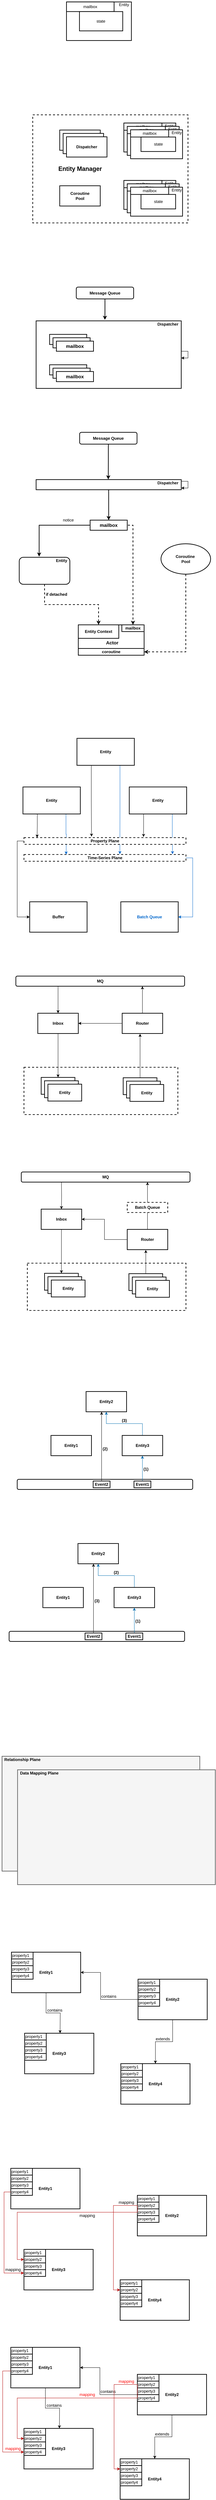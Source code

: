 <mxfile>
    <diagram id="skFAUX_iJfZ3w7AsrfGE" name="Page-1">
        <mxGraphModel dx="1085" dy="785" grid="1" gridSize="10" guides="1" tooltips="1" connect="1" arrows="1" fold="1" page="1" pageScale="1" pageWidth="827" pageHeight="1169" background="#ffffff" math="0" shadow="0">
            <root>
                <mxCell id="0"/>
                <mxCell id="1" parent="0"/>
                <mxCell id="153" value="" style="rounded=0;whiteSpace=wrap;html=1;strokeColor=#000000;strokeWidth=2;fillColor=#FFFFFF;dashed=1;" parent="1" vertex="1">
                    <mxGeometry x="174" y="3310" width="456" height="140" as="geometry"/>
                </mxCell>
                <mxCell id="39" value="" style="rounded=0;whiteSpace=wrap;html=1;fillColor=#FFFFFF;strokeColor=#000000;strokeWidth=2;dashed=1;" parent="1" vertex="1">
                    <mxGeometry x="200" y="490" width="460" height="320" as="geometry"/>
                </mxCell>
                <mxCell id="8" value="" style="group" parent="1" vertex="1" connectable="0">
                    <mxGeometry x="300" y="150" width="200" height="120" as="geometry"/>
                </mxCell>
                <mxCell id="3" value="" style="rounded=0;whiteSpace=wrap;html=1;fillColor=#FFFFFF;strokeWidth=2;glass=0;strokeColor=#000000;" parent="8" vertex="1">
                    <mxGeometry y="5.714" width="192.308" height="114.286" as="geometry"/>
                </mxCell>
                <mxCell id="4" value="&lt;font color=&quot;#000000&quot;&gt;mailbox&lt;/font&gt;" style="rounded=0;whiteSpace=wrap;html=1;fillColor=#FFFFFF;strokeWidth=2;strokeColor=#000000;" parent="8" vertex="1">
                    <mxGeometry y="5.714" width="141.026" height="28.571" as="geometry"/>
                </mxCell>
                <mxCell id="5" value="&lt;font color=&quot;#000000&quot;&gt;state&lt;/font&gt;" style="rounded=0;whiteSpace=wrap;html=1;glass=0;strokeColor=#000000;strokeWidth=2;fillColor=#FFFFFF;" parent="8" vertex="1">
                    <mxGeometry x="38.462" y="34.286" width="128.205" height="57.143" as="geometry"/>
                </mxCell>
                <mxCell id="7" value="&lt;font color=&quot;#000000&quot;&gt;Entity&lt;/font&gt;" style="text;html=1;align=center;verticalAlign=middle;resizable=0;points=[];autosize=1;strokeColor=none;" parent="8" vertex="1">
                    <mxGeometry x="144.897" y="4" width="50" height="20" as="geometry"/>
                </mxCell>
                <mxCell id="9" value="" style="group" parent="1" vertex="1" connectable="0">
                    <mxGeometry x="470" y="510" width="160" height="90" as="geometry"/>
                </mxCell>
                <mxCell id="10" value="" style="rounded=0;whiteSpace=wrap;html=1;fillColor=#FFFFFF;strokeWidth=2;glass=0;strokeColor=#000000;" parent="9" vertex="1">
                    <mxGeometry y="4.286" width="153.846" height="85.714" as="geometry"/>
                </mxCell>
                <mxCell id="11" value="&lt;font color=&quot;#000000&quot;&gt;mailbox&lt;/font&gt;" style="rounded=0;whiteSpace=wrap;html=1;fillColor=#FFFFFF;strokeWidth=2;strokeColor=#000000;" parent="9" vertex="1">
                    <mxGeometry y="4.286" width="112.821" height="21.429" as="geometry"/>
                </mxCell>
                <mxCell id="12" value="&lt;font color=&quot;#000000&quot;&gt;state&lt;/font&gt;" style="rounded=0;whiteSpace=wrap;html=1;glass=0;strokeColor=#000000;strokeWidth=2;fillColor=#FFFFFF;" parent="9" vertex="1">
                    <mxGeometry x="30.769" y="25.714" width="102.564" height="42.857" as="geometry"/>
                </mxCell>
                <mxCell id="13" value="&lt;font color=&quot;#000000&quot;&gt;Entity&lt;/font&gt;" style="text;html=1;align=center;verticalAlign=middle;resizable=0;points=[];autosize=1;strokeColor=none;" parent="9" vertex="1">
                    <mxGeometry x="110.918" y="3" width="50" height="20" as="geometry"/>
                </mxCell>
                <mxCell id="14" value="" style="group" parent="1" vertex="1" connectable="0">
                    <mxGeometry x="480" y="520" width="160" height="90" as="geometry"/>
                </mxCell>
                <mxCell id="15" value="" style="rounded=0;whiteSpace=wrap;html=1;fillColor=#FFFFFF;strokeWidth=2;glass=0;strokeColor=#000000;" parent="14" vertex="1">
                    <mxGeometry y="4.286" width="153.846" height="85.714" as="geometry"/>
                </mxCell>
                <mxCell id="16" value="&lt;font color=&quot;#000000&quot;&gt;mailbox&lt;/font&gt;" style="rounded=0;whiteSpace=wrap;html=1;fillColor=#FFFFFF;strokeWidth=2;strokeColor=#000000;" parent="14" vertex="1">
                    <mxGeometry y="4.286" width="112.821" height="21.429" as="geometry"/>
                </mxCell>
                <mxCell id="17" value="&lt;font color=&quot;#000000&quot;&gt;state&lt;/font&gt;" style="rounded=0;whiteSpace=wrap;html=1;glass=0;strokeColor=#000000;strokeWidth=2;fillColor=#FFFFFF;" parent="14" vertex="1">
                    <mxGeometry x="30.769" y="25.714" width="102.564" height="42.857" as="geometry"/>
                </mxCell>
                <mxCell id="18" value="&lt;font color=&quot;#000000&quot;&gt;Entity&lt;/font&gt;" style="text;html=1;align=center;verticalAlign=middle;resizable=0;points=[];autosize=1;strokeColor=none;" parent="14" vertex="1">
                    <mxGeometry x="110.918" y="3" width="50" height="20" as="geometry"/>
                </mxCell>
                <mxCell id="19" value="" style="group" parent="1" vertex="1" connectable="0">
                    <mxGeometry x="490" y="530" width="160" height="90" as="geometry"/>
                </mxCell>
                <mxCell id="20" value="" style="rounded=0;whiteSpace=wrap;html=1;fillColor=#FFFFFF;strokeWidth=2;glass=0;strokeColor=#000000;" parent="19" vertex="1">
                    <mxGeometry y="4.286" width="153.846" height="85.714" as="geometry"/>
                </mxCell>
                <mxCell id="21" value="&lt;font color=&quot;#000000&quot;&gt;mailbox&lt;/font&gt;" style="rounded=0;whiteSpace=wrap;html=1;fillColor=#FFFFFF;strokeWidth=2;strokeColor=#000000;" parent="19" vertex="1">
                    <mxGeometry y="4.286" width="112.821" height="21.429" as="geometry"/>
                </mxCell>
                <mxCell id="22" value="&lt;font color=&quot;#000000&quot;&gt;state&lt;/font&gt;" style="rounded=0;whiteSpace=wrap;html=1;glass=0;strokeColor=#000000;strokeWidth=2;fillColor=#FFFFFF;" parent="19" vertex="1">
                    <mxGeometry x="30.769" y="25.714" width="102.564" height="42.857" as="geometry"/>
                </mxCell>
                <mxCell id="23" value="&lt;font color=&quot;#000000&quot;&gt;Entity&lt;/font&gt;" style="text;html=1;align=center;verticalAlign=middle;resizable=0;points=[];autosize=1;strokeColor=none;" parent="19" vertex="1">
                    <mxGeometry x="110.918" y="3" width="50" height="20" as="geometry"/>
                </mxCell>
                <mxCell id="24" value="" style="group" parent="1" vertex="1" connectable="0">
                    <mxGeometry x="470" y="680" width="160" height="90" as="geometry"/>
                </mxCell>
                <mxCell id="25" value="" style="rounded=0;whiteSpace=wrap;html=1;fillColor=#FFFFFF;strokeWidth=2;glass=0;strokeColor=#000000;" parent="24" vertex="1">
                    <mxGeometry y="4.286" width="153.846" height="85.714" as="geometry"/>
                </mxCell>
                <mxCell id="26" value="&lt;font color=&quot;#000000&quot;&gt;mailbox&lt;/font&gt;" style="rounded=0;whiteSpace=wrap;html=1;fillColor=#FFFFFF;strokeWidth=2;strokeColor=#000000;" parent="24" vertex="1">
                    <mxGeometry y="4.286" width="112.821" height="21.429" as="geometry"/>
                </mxCell>
                <mxCell id="27" value="&lt;font color=&quot;#000000&quot;&gt;state&lt;/font&gt;" style="rounded=0;whiteSpace=wrap;html=1;glass=0;strokeColor=#000000;strokeWidth=2;fillColor=#FFFFFF;" parent="24" vertex="1">
                    <mxGeometry x="30.769" y="25.714" width="102.564" height="42.857" as="geometry"/>
                </mxCell>
                <mxCell id="28" value="&lt;font color=&quot;#000000&quot;&gt;Entity&lt;/font&gt;" style="text;html=1;align=center;verticalAlign=middle;resizable=0;points=[];autosize=1;strokeColor=none;" parent="24" vertex="1">
                    <mxGeometry x="110.918" y="3" width="50" height="20" as="geometry"/>
                </mxCell>
                <mxCell id="29" value="" style="group" parent="1" vertex="1" connectable="0">
                    <mxGeometry x="480" y="690" width="160" height="90" as="geometry"/>
                </mxCell>
                <mxCell id="30" value="" style="rounded=0;whiteSpace=wrap;html=1;fillColor=#FFFFFF;strokeWidth=2;glass=0;strokeColor=#000000;" parent="29" vertex="1">
                    <mxGeometry y="4.286" width="153.846" height="85.714" as="geometry"/>
                </mxCell>
                <mxCell id="31" value="&lt;font color=&quot;#000000&quot;&gt;mailbox&lt;/font&gt;" style="rounded=0;whiteSpace=wrap;html=1;fillColor=#FFFFFF;strokeWidth=2;strokeColor=#000000;" parent="29" vertex="1">
                    <mxGeometry y="4.286" width="112.821" height="21.429" as="geometry"/>
                </mxCell>
                <mxCell id="32" value="&lt;font color=&quot;#000000&quot;&gt;state&lt;/font&gt;" style="rounded=0;whiteSpace=wrap;html=1;glass=0;strokeColor=#000000;strokeWidth=2;fillColor=#FFFFFF;" parent="29" vertex="1">
                    <mxGeometry x="30.769" y="25.714" width="102.564" height="42.857" as="geometry"/>
                </mxCell>
                <mxCell id="33" value="&lt;font color=&quot;#000000&quot;&gt;Entity&lt;/font&gt;" style="text;html=1;align=center;verticalAlign=middle;resizable=0;points=[];autosize=1;strokeColor=none;" parent="29" vertex="1">
                    <mxGeometry x="110.918" y="3" width="50" height="20" as="geometry"/>
                </mxCell>
                <mxCell id="34" value="" style="group" parent="1" vertex="1" connectable="0">
                    <mxGeometry x="490" y="700" width="160" height="90" as="geometry"/>
                </mxCell>
                <mxCell id="35" value="" style="rounded=0;whiteSpace=wrap;html=1;fillColor=#FFFFFF;strokeWidth=2;glass=0;strokeColor=#000000;" parent="34" vertex="1">
                    <mxGeometry y="4.286" width="153.846" height="85.714" as="geometry"/>
                </mxCell>
                <mxCell id="36" value="&lt;font color=&quot;#000000&quot;&gt;mailbox&lt;/font&gt;" style="rounded=0;whiteSpace=wrap;html=1;fillColor=#FFFFFF;strokeWidth=2;strokeColor=#000000;" parent="34" vertex="1">
                    <mxGeometry y="4.286" width="112.821" height="21.429" as="geometry"/>
                </mxCell>
                <mxCell id="37" value="&lt;font color=&quot;#000000&quot;&gt;state&lt;/font&gt;" style="rounded=0;whiteSpace=wrap;html=1;glass=0;strokeColor=#000000;strokeWidth=2;fillColor=#FFFFFF;" parent="34" vertex="1">
                    <mxGeometry x="30.769" y="25.714" width="102.564" height="42.857" as="geometry"/>
                </mxCell>
                <mxCell id="38" value="&lt;font color=&quot;#000000&quot;&gt;Entity&lt;/font&gt;" style="text;html=1;align=center;verticalAlign=middle;resizable=0;points=[];autosize=1;strokeColor=none;" parent="34" vertex="1">
                    <mxGeometry x="110.918" y="3" width="50" height="20" as="geometry"/>
                </mxCell>
                <mxCell id="40" value="&lt;font color=&quot;#000000&quot; style=&quot;font-size: 18px&quot;&gt;&lt;b&gt;Entity Manager&lt;/b&gt;&lt;/font&gt;" style="text;html=1;align=center;verticalAlign=middle;resizable=0;points=[];autosize=1;strokeColor=none;" parent="1" vertex="1">
                    <mxGeometry x="270" y="640" width="140" height="20" as="geometry"/>
                </mxCell>
                <mxCell id="41" value="&lt;font color=&quot;#000000&quot;&gt;&lt;b&gt;Coroutine&lt;br&gt;Pool&lt;br&gt;&lt;/b&gt;&lt;/font&gt;" style="rounded=0;whiteSpace=wrap;html=1;strokeColor=#000000;strokeWidth=2;fillColor=#FFFFFF;" parent="1" vertex="1">
                    <mxGeometry x="280" y="700" width="120" height="60" as="geometry"/>
                </mxCell>
                <mxCell id="42" value="&lt;font color=&quot;#000000&quot;&gt;&lt;b&gt;Dispatcher&lt;/b&gt;&lt;/font&gt;" style="rounded=0;whiteSpace=wrap;html=1;strokeColor=#000000;strokeWidth=2;fillColor=#FFFFFF;" parent="1" vertex="1">
                    <mxGeometry x="280" y="535" width="120" height="60" as="geometry"/>
                </mxCell>
                <mxCell id="47" value="&lt;font color=&quot;#000000&quot;&gt;&lt;b&gt;Dispatcher&lt;/b&gt;&lt;/font&gt;" style="rounded=0;whiteSpace=wrap;html=1;strokeColor=#000000;strokeWidth=2;fillColor=#FFFFFF;" parent="1" vertex="1">
                    <mxGeometry x="290" y="545" width="120" height="60" as="geometry"/>
                </mxCell>
                <mxCell id="48" value="&lt;font color=&quot;#000000&quot;&gt;&lt;b&gt;Dispatcher&lt;/b&gt;&lt;/font&gt;" style="rounded=0;whiteSpace=wrap;html=1;strokeColor=#000000;strokeWidth=2;fillColor=#FFFFFF;" parent="1" vertex="1">
                    <mxGeometry x="300" y="555" width="120" height="60" as="geometry"/>
                </mxCell>
                <mxCell id="59" value="" style="group" parent="1" vertex="1" connectable="0">
                    <mxGeometry x="210" y="1100" width="430" height="200" as="geometry"/>
                </mxCell>
                <mxCell id="49" value="" style="rounded=0;whiteSpace=wrap;html=1;strokeColor=#000000;strokeWidth=2;fillColor=#FFFFFF;" parent="59" vertex="1">
                    <mxGeometry width="430" height="200" as="geometry"/>
                </mxCell>
                <mxCell id="50" value="&lt;b style=&quot;color: rgb(0 , 0 , 0)&quot;&gt;Dispatcher&lt;/b&gt;" style="text;html=1;align=center;verticalAlign=middle;resizable=0;points=[];autosize=1;strokeColor=none;" parent="59" vertex="1">
                    <mxGeometry x="350" width="80" height="20" as="geometry"/>
                </mxCell>
                <mxCell id="54" value="" style="group" parent="59" vertex="1" connectable="0">
                    <mxGeometry x="40" y="40" width="130" height="50" as="geometry"/>
                </mxCell>
                <mxCell id="51" value="&lt;font color=&quot;#000000&quot; style=&quot;font-size: 14px&quot;&gt;&lt;b&gt;mailbox&lt;/b&gt;&lt;/font&gt;" style="rounded=0;whiteSpace=wrap;html=1;strokeColor=#000000;strokeWidth=2;fillColor=#FFFFFF;" parent="54" vertex="1">
                    <mxGeometry width="110" height="30" as="geometry"/>
                </mxCell>
                <mxCell id="52" value="&lt;font color=&quot;#000000&quot; style=&quot;font-size: 14px&quot;&gt;&lt;b&gt;mailbox&lt;/b&gt;&lt;/font&gt;" style="rounded=0;whiteSpace=wrap;html=1;strokeColor=#000000;strokeWidth=2;fillColor=#FFFFFF;" parent="54" vertex="1">
                    <mxGeometry x="10" y="10" width="110" height="30" as="geometry"/>
                </mxCell>
                <mxCell id="53" value="&lt;font color=&quot;#000000&quot; style=&quot;font-size: 14px&quot;&gt;&lt;b&gt;mailbox&lt;/b&gt;&lt;/font&gt;" style="rounded=0;whiteSpace=wrap;html=1;strokeColor=#000000;strokeWidth=2;fillColor=#FFFFFF;" parent="54" vertex="1">
                    <mxGeometry x="20" y="20" width="110" height="30" as="geometry"/>
                </mxCell>
                <mxCell id="55" value="" style="group" parent="59" vertex="1" connectable="0">
                    <mxGeometry x="40" y="130" width="130" height="50" as="geometry"/>
                </mxCell>
                <mxCell id="56" value="&lt;font color=&quot;#000000&quot; style=&quot;font-size: 14px&quot;&gt;&lt;b&gt;mailbox&lt;/b&gt;&lt;/font&gt;" style="rounded=0;whiteSpace=wrap;html=1;strokeColor=#000000;strokeWidth=2;fillColor=#FFFFFF;" parent="55" vertex="1">
                    <mxGeometry width="110" height="30" as="geometry"/>
                </mxCell>
                <mxCell id="57" value="&lt;font color=&quot;#000000&quot; style=&quot;font-size: 14px&quot;&gt;&lt;b&gt;mailbox&lt;/b&gt;&lt;/font&gt;" style="rounded=0;whiteSpace=wrap;html=1;strokeColor=#000000;strokeWidth=2;fillColor=#FFFFFF;" parent="55" vertex="1">
                    <mxGeometry x="10" y="10" width="110" height="30" as="geometry"/>
                </mxCell>
                <mxCell id="58" value="&lt;font color=&quot;#000000&quot; style=&quot;font-size: 14px&quot;&gt;&lt;b&gt;mailbox&lt;/b&gt;&lt;/font&gt;" style="rounded=0;whiteSpace=wrap;html=1;strokeColor=#000000;strokeWidth=2;fillColor=#FFFFFF;" parent="55" vertex="1">
                    <mxGeometry x="20" y="20" width="110" height="30" as="geometry"/>
                </mxCell>
                <mxCell id="63" style="edgeStyle=orthogonalEdgeStyle;rounded=0;orthogonalLoop=1;jettySize=auto;html=1;" parent="59" source="49" target="49" edge="1">
                    <mxGeometry relative="1" as="geometry"/>
                </mxCell>
                <mxCell id="62" style="edgeStyle=orthogonalEdgeStyle;rounded=0;orthogonalLoop=1;jettySize=auto;html=1;exitX=0.5;exitY=1;exitDx=0;exitDy=0;entryX=0.474;entryY=-0.015;entryDx=0;entryDy=0;entryPerimeter=0;strokeWidth=2;strokeColor=#000000;" parent="1" source="61" target="49" edge="1">
                    <mxGeometry relative="1" as="geometry">
                        <mxPoint x="414" y="1090" as="targetPoint"/>
                    </mxGeometry>
                </mxCell>
                <mxCell id="61" value="&lt;font color=&quot;#000000&quot;&gt;&lt;b&gt;Message Queue&lt;/b&gt;&lt;/font&gt;" style="rounded=1;whiteSpace=wrap;html=1;glass=0;strokeColor=#000000;strokeWidth=2;fillColor=#FFFFFF;" parent="1" vertex="1">
                    <mxGeometry x="329" y="1000" width="170" height="35" as="geometry"/>
                </mxCell>
                <mxCell id="88" style="edgeStyle=orthogonalEdgeStyle;rounded=0;orthogonalLoop=1;jettySize=auto;html=1;exitX=0.5;exitY=1;exitDx=0;exitDy=0;entryX=0.474;entryY=-0.015;entryDx=0;entryDy=0;entryPerimeter=0;strokeWidth=2;strokeColor=#000000;" parent="1" source="89" edge="1">
                    <mxGeometry relative="1" as="geometry">
                        <mxPoint x="423.82" y="1569.55" as="targetPoint"/>
                    </mxGeometry>
                </mxCell>
                <mxCell id="89" value="&lt;font color=&quot;#000000&quot;&gt;&lt;b&gt;Message Queue&lt;/b&gt;&lt;/font&gt;" style="rounded=1;whiteSpace=wrap;html=1;glass=0;strokeColor=#000000;strokeWidth=2;fillColor=#FFFFFF;" parent="1" vertex="1">
                    <mxGeometry x="339" y="1430" width="170" height="35" as="geometry"/>
                </mxCell>
                <mxCell id="90" style="edgeStyle=orthogonalEdgeStyle;rounded=0;orthogonalLoop=1;jettySize=auto;html=1;exitX=0.5;exitY=1;exitDx=0;exitDy=0;strokeColor=#000000;strokeWidth=2;" parent="1" source="77" target="86" edge="1">
                    <mxGeometry relative="1" as="geometry"/>
                </mxCell>
                <mxCell id="77" value="" style="rounded=0;whiteSpace=wrap;html=1;strokeColor=#000000;strokeWidth=2;fillColor=#FFFFFF;" parent="1" vertex="1">
                    <mxGeometry x="210" y="1570" width="430" height="30" as="geometry"/>
                </mxCell>
                <mxCell id="78" value="&lt;b style=&quot;color: rgb(0 , 0 , 0)&quot;&gt;Dispatcher&lt;/b&gt;" style="text;html=1;align=center;verticalAlign=middle;resizable=0;points=[];autosize=1;strokeColor=none;" parent="1" vertex="1">
                    <mxGeometry x="560" y="1570" width="80" height="20" as="geometry"/>
                </mxCell>
                <mxCell id="87" style="edgeStyle=orthogonalEdgeStyle;rounded=0;orthogonalLoop=1;jettySize=auto;html=1;" parent="1" source="77" target="77" edge="1">
                    <mxGeometry x="210" y="1570" as="geometry"/>
                </mxCell>
                <mxCell id="93" style="edgeStyle=orthogonalEdgeStyle;rounded=0;orthogonalLoop=1;jettySize=auto;html=1;exitX=0;exitY=0.5;exitDx=0;exitDy=0;entryX=0.393;entryY=-0.025;entryDx=0;entryDy=0;entryPerimeter=0;strokeColor=#000000;strokeWidth=2;" parent="1" source="86" target="91" edge="1">
                    <mxGeometry relative="1" as="geometry"/>
                </mxCell>
                <mxCell id="105" style="edgeStyle=orthogonalEdgeStyle;rounded=0;orthogonalLoop=1;jettySize=auto;html=1;exitX=0.5;exitY=1;exitDx=0;exitDy=0;entryX=0.5;entryY=0;entryDx=0;entryDy=0;strokeColor=#000000;strokeWidth=2;dashed=1;" parent="1" source="86" target="104" edge="1">
                    <mxGeometry relative="1" as="geometry">
                        <Array as="points">
                            <mxPoint x="425" y="1705"/>
                            <mxPoint x="497" y="1705"/>
                        </Array>
                    </mxGeometry>
                </mxCell>
                <mxCell id="86" value="&lt;font color=&quot;#000000&quot; style=&quot;font-size: 14px&quot;&gt;&lt;b&gt;mailbox&lt;/b&gt;&lt;/font&gt;" style="rounded=0;whiteSpace=wrap;html=1;strokeColor=#000000;strokeWidth=2;fillColor=#FFFFFF;" parent="1" vertex="1">
                    <mxGeometry x="370" y="1690" width="110" height="30" as="geometry"/>
                </mxCell>
                <mxCell id="95" style="edgeStyle=orthogonalEdgeStyle;rounded=0;orthogonalLoop=1;jettySize=auto;html=1;exitX=0.5;exitY=1;exitDx=0;exitDy=0;strokeColor=#000000;strokeWidth=2;entryX=0.5;entryY=0;entryDx=0;entryDy=0;dashed=1;" parent="1" source="91" target="98" edge="1">
                    <mxGeometry relative="1" as="geometry">
                        <mxPoint x="235" y="1950" as="targetPoint"/>
                    </mxGeometry>
                </mxCell>
                <mxCell id="91" value="" style="rounded=1;whiteSpace=wrap;html=1;strokeColor=#000000;strokeWidth=2;fillColor=#FFFFFF;" parent="1" vertex="1">
                    <mxGeometry x="160" y="1800" width="150" height="80" as="geometry"/>
                </mxCell>
                <mxCell id="92" value="&lt;font color=&quot;#000000&quot;&gt;&lt;b&gt;Entity&lt;/b&gt;&lt;/font&gt;" style="text;html=1;align=center;verticalAlign=middle;resizable=0;points=[];autosize=1;strokeColor=none;" parent="1" vertex="1">
                    <mxGeometry x="260" y="1800" width="50" height="20" as="geometry"/>
                </mxCell>
                <mxCell id="94" value="&lt;font color=&quot;#000000&quot;&gt;notice&lt;/font&gt;" style="text;html=1;align=center;verticalAlign=middle;resizable=0;points=[];autosize=1;strokeColor=none;" parent="1" vertex="1">
                    <mxGeometry x="280" y="1680" width="50" height="20" as="geometry"/>
                </mxCell>
                <mxCell id="96" value="" style="rounded=0;whiteSpace=wrap;html=1;strokeColor=#000000;strokeWidth=2;fillColor=#FFFFFF;" parent="1" vertex="1">
                    <mxGeometry x="335" y="2000" width="195" height="90" as="geometry"/>
                </mxCell>
                <mxCell id="98" value="&lt;b&gt;&lt;font color=&quot;#000000&quot;&gt;Entity Context&lt;/font&gt;&lt;/b&gt;" style="rounded=0;whiteSpace=wrap;html=1;strokeColor=#000000;strokeWidth=2;fillColor=#FFFFFF;" parent="1" vertex="1">
                    <mxGeometry x="335" y="2000" width="120" height="40" as="geometry"/>
                </mxCell>
                <mxCell id="99" value="&lt;b&gt;&lt;font color=&quot;#000000&quot;&gt;if detached&lt;/font&gt;&lt;/b&gt;" style="text;html=1;align=center;verticalAlign=middle;resizable=0;points=[];autosize=1;strokeColor=none;" parent="1" vertex="1">
                    <mxGeometry x="230" y="1900" width="80" height="20" as="geometry"/>
                </mxCell>
                <mxCell id="102" style="edgeStyle=orthogonalEdgeStyle;rounded=0;orthogonalLoop=1;jettySize=auto;html=1;exitX=0.5;exitY=1;exitDx=0;exitDy=0;entryX=1;entryY=0.5;entryDx=0;entryDy=0;strokeColor=#000000;strokeWidth=2;dashed=1;" parent="1" source="100" target="101" edge="1">
                    <mxGeometry relative="1" as="geometry"/>
                </mxCell>
                <mxCell id="100" value="&lt;font color=&quot;#000000&quot;&gt;&lt;b&gt;Coroutine&amp;nbsp;&lt;br&gt;Pool&lt;/b&gt;&lt;/font&gt;" style="ellipse;whiteSpace=wrap;html=1;strokeColor=#000000;strokeWidth=2;fillColor=#FFFFFF;" parent="1" vertex="1">
                    <mxGeometry x="580" y="1760" width="147" height="90" as="geometry"/>
                </mxCell>
                <mxCell id="101" value="&lt;b&gt;&lt;font color=&quot;#000000&quot;&gt;coroutine&lt;/font&gt;&lt;/b&gt;" style="rounded=0;whiteSpace=wrap;html=1;strokeColor=#000000;strokeWidth=2;fillColor=#FFFFFF;" parent="1" vertex="1">
                    <mxGeometry x="335" y="2070" width="195" height="20" as="geometry"/>
                </mxCell>
                <mxCell id="103" value="&lt;font color=&quot;#000000&quot; style=&quot;font-size: 14px&quot;&gt;&lt;b&gt;Actor&lt;/b&gt;&lt;/font&gt;" style="text;html=1;align=center;verticalAlign=middle;resizable=0;points=[];autosize=1;strokeColor=none;" parent="1" vertex="1">
                    <mxGeometry x="410" y="2043" width="50" height="20" as="geometry"/>
                </mxCell>
                <mxCell id="104" value="&lt;font color=&quot;#000000&quot;&gt;&lt;b&gt;mailbox&lt;/b&gt;&lt;/font&gt;" style="rounded=0;whiteSpace=wrap;html=1;strokeColor=#000000;strokeWidth=2;fillColor=#FFFFFF;" parent="1" vertex="1">
                    <mxGeometry x="464" y="2000" width="66" height="20" as="geometry"/>
                </mxCell>
                <mxCell id="114" style="edgeStyle=orthogonalEdgeStyle;rounded=0;orthogonalLoop=1;jettySize=auto;html=1;exitX=0.25;exitY=1;exitDx=0;exitDy=0;entryX=0.417;entryY=-0.15;entryDx=0;entryDy=0;entryPerimeter=0;strokeColor=#000000;" parent="1" source="106" target="109" edge="1">
                    <mxGeometry relative="1" as="geometry"/>
                </mxCell>
                <mxCell id="116" style="edgeStyle=orthogonalEdgeStyle;rounded=0;orthogonalLoop=1;jettySize=auto;html=1;exitX=0.75;exitY=1;exitDx=0;exitDy=0;entryX=0.592;entryY=-0.05;entryDx=0;entryDy=0;entryPerimeter=0;strokeColor=#0066CC;" parent="1" source="106" target="112" edge="1">
                    <mxGeometry relative="1" as="geometry"/>
                </mxCell>
                <mxCell id="106" value="&lt;b&gt;&lt;font color=&quot;#000000&quot;&gt;Entity&lt;/font&gt;&lt;/b&gt;" style="rounded=0;whiteSpace=wrap;html=1;fillColor=#FFFFFF;strokeColor=#000000;strokeWidth=2;" parent="1" vertex="1">
                    <mxGeometry x="331" y="2336" width="170" height="80" as="geometry"/>
                </mxCell>
                <mxCell id="119" style="edgeStyle=orthogonalEdgeStyle;rounded=0;orthogonalLoop=1;jettySize=auto;html=1;exitX=0.25;exitY=1;exitDx=0;exitDy=0;entryX=0.081;entryY=0;entryDx=0;entryDy=0;entryPerimeter=0;strokeColor=#000000;" parent="1" source="107" target="109" edge="1">
                    <mxGeometry relative="1" as="geometry"/>
                </mxCell>
                <mxCell id="123" style="edgeStyle=orthogonalEdgeStyle;rounded=0;orthogonalLoop=1;jettySize=auto;html=1;exitX=0.75;exitY=1;exitDx=0;exitDy=0;strokeColor=#0066CC;" parent="1" source="107" edge="1">
                    <mxGeometry relative="1" as="geometry">
                        <mxPoint x="299" y="2680" as="targetPoint"/>
                    </mxGeometry>
                </mxCell>
                <mxCell id="107" value="&lt;b&gt;&lt;font color=&quot;#000000&quot;&gt;Entity&lt;/font&gt;&lt;/b&gt;" style="rounded=0;whiteSpace=wrap;html=1;fillColor=#FFFFFF;strokeColor=#000000;strokeWidth=2;" parent="1" vertex="1">
                    <mxGeometry x="171" y="2480" width="170" height="80" as="geometry"/>
                </mxCell>
                <mxCell id="120" style="edgeStyle=orthogonalEdgeStyle;rounded=0;orthogonalLoop=1;jettySize=auto;html=1;exitX=0.25;exitY=1;exitDx=0;exitDy=0;entryX=0.738;entryY=-0.1;entryDx=0;entryDy=0;entryPerimeter=0;strokeColor=#000000;" parent="1" source="108" target="109" edge="1">
                    <mxGeometry relative="1" as="geometry"/>
                </mxCell>
                <mxCell id="121" style="edgeStyle=orthogonalEdgeStyle;rounded=0;orthogonalLoop=1;jettySize=auto;html=1;exitX=0.75;exitY=1;exitDx=0;exitDy=0;entryX=0.917;entryY=-0.05;entryDx=0;entryDy=0;entryPerimeter=0;strokeColor=#0066CC;" parent="1" source="108" target="112" edge="1">
                    <mxGeometry relative="1" as="geometry"/>
                </mxCell>
                <mxCell id="108" value="&lt;b&gt;&lt;font color=&quot;#000000&quot;&gt;Entity&lt;/font&gt;&lt;/b&gt;" style="rounded=0;whiteSpace=wrap;html=1;fillColor=#FFFFFF;strokeColor=#000000;strokeWidth=2;" parent="1" vertex="1">
                    <mxGeometry x="486" y="2480" width="170" height="80" as="geometry"/>
                </mxCell>
                <mxCell id="128" style="edgeStyle=orthogonalEdgeStyle;rounded=0;orthogonalLoop=1;jettySize=auto;html=1;exitX=0;exitY=0.5;exitDx=0;exitDy=0;entryX=0;entryY=0.5;entryDx=0;entryDy=0;strokeColor=#000000;" parent="1" source="109" target="126" edge="1">
                    <mxGeometry relative="1" as="geometry"/>
                </mxCell>
                <mxCell id="109" value="&lt;font color=&quot;#000000&quot;&gt;&lt;b&gt;Property Plane&lt;/b&gt;&lt;/font&gt;" style="rounded=0;whiteSpace=wrap;html=1;strokeColor=#000000;strokeWidth=2;fillColor=#FFFFFF;dashed=1;" parent="1" vertex="1">
                    <mxGeometry x="174" y="2630" width="480" height="20" as="geometry"/>
                </mxCell>
                <mxCell id="129" style="edgeStyle=orthogonalEdgeStyle;rounded=0;orthogonalLoop=1;jettySize=auto;html=1;exitX=1;exitY=0.5;exitDx=0;exitDy=0;entryX=1;entryY=0.5;entryDx=0;entryDy=0;strokeColor=#0066CC;strokeWidth=1;" parent="1" source="112" target="127" edge="1">
                    <mxGeometry relative="1" as="geometry"/>
                </mxCell>
                <mxCell id="112" value="&lt;span style=&quot;color: rgb(0 , 0 , 0)&quot;&gt;&lt;b&gt;Time-Series Plane&lt;/b&gt;&lt;/span&gt;" style="rounded=0;whiteSpace=wrap;html=1;strokeColor=#000000;strokeWidth=2;fillColor=#FFFFFF;dashed=1;" parent="1" vertex="1">
                    <mxGeometry x="174" y="2680" width="480" height="20" as="geometry"/>
                </mxCell>
                <mxCell id="126" value="&lt;font color=&quot;#000000&quot;&gt;&lt;b&gt;Buffer&lt;/b&gt;&lt;/font&gt;" style="rounded=0;whiteSpace=wrap;html=1;strokeColor=#000000;strokeWidth=2;fillColor=#FFFFFF;" parent="1" vertex="1">
                    <mxGeometry x="191" y="2820" width="170" height="90" as="geometry"/>
                </mxCell>
                <mxCell id="127" value="&lt;b&gt;&lt;font color=&quot;#0066cc&quot;&gt;Batch Queue&lt;/font&gt;&lt;/b&gt;" style="rounded=0;whiteSpace=wrap;html=1;strokeColor=#000000;strokeWidth=2;fillColor=#FFFFFF;" parent="1" vertex="1">
                    <mxGeometry x="461" y="2820" width="170" height="90" as="geometry"/>
                </mxCell>
                <mxCell id="134" style="edgeStyle=orthogonalEdgeStyle;rounded=0;orthogonalLoop=1;jettySize=auto;html=1;exitX=0.25;exitY=1;exitDx=0;exitDy=0;entryX=0.5;entryY=0;entryDx=0;entryDy=0;strokeColor=#000000;" parent="1" source="130" target="131" edge="1">
                    <mxGeometry relative="1" as="geometry"/>
                </mxCell>
                <mxCell id="130" value="&lt;b&gt;&lt;font color=&quot;#000000&quot;&gt;MQ&lt;/font&gt;&lt;/b&gt;" style="rounded=1;whiteSpace=wrap;html=1;fillColor=#FFFFFF;strokeColor=#000000;strokeWidth=2;" parent="1" vertex="1">
                    <mxGeometry x="150" y="3040" width="500" height="30" as="geometry"/>
                </mxCell>
                <mxCell id="152" style="edgeStyle=orthogonalEdgeStyle;rounded=0;orthogonalLoop=1;jettySize=auto;html=1;exitX=0.5;exitY=1;exitDx=0;exitDy=0;entryX=0.5;entryY=0;entryDx=0;entryDy=0;strokeColor=#000000;" parent="1" source="131" target="143" edge="1">
                    <mxGeometry relative="1" as="geometry"/>
                </mxCell>
                <mxCell id="131" value="&lt;b&gt;&lt;font color=&quot;#000000&quot;&gt;Inbox&lt;/font&gt;&lt;/b&gt;" style="rounded=0;whiteSpace=wrap;html=1;strokeColor=#000000;strokeWidth=2;fillColor=#FFFFFF;" parent="1" vertex="1">
                    <mxGeometry x="215" y="3150" width="120" height="60" as="geometry"/>
                </mxCell>
                <mxCell id="136" style="edgeStyle=orthogonalEdgeStyle;rounded=0;orthogonalLoop=1;jettySize=auto;html=1;exitX=0.5;exitY=0;exitDx=0;exitDy=0;entryX=0.75;entryY=1;entryDx=0;entryDy=0;strokeColor=#000000;" parent="1" source="132" target="130" edge="1">
                    <mxGeometry relative="1" as="geometry"/>
                </mxCell>
                <mxCell id="137" style="edgeStyle=orthogonalEdgeStyle;rounded=0;orthogonalLoop=1;jettySize=auto;html=1;exitX=0;exitY=0.5;exitDx=0;exitDy=0;entryX=1;entryY=0.5;entryDx=0;entryDy=0;strokeColor=#000000;" parent="1" source="132" target="131" edge="1">
                    <mxGeometry relative="1" as="geometry"/>
                </mxCell>
                <mxCell id="132" value="&lt;font color=&quot;#000000&quot;&gt;&lt;b&gt;Router&lt;/b&gt;&lt;/font&gt;" style="rounded=0;whiteSpace=wrap;html=1;strokeColor=#000000;strokeWidth=2;fillColor=#FFFFFF;" parent="1" vertex="1">
                    <mxGeometry x="465" y="3150" width="120" height="60" as="geometry"/>
                </mxCell>
                <mxCell id="146" value="" style="group" parent="1" vertex="1" connectable="0">
                    <mxGeometry x="225" y="3340" width="120" height="70" as="geometry"/>
                </mxCell>
                <mxCell id="143" value="&lt;b&gt;&lt;font color=&quot;#000000&quot;&gt;Entity&lt;/font&gt;&lt;/b&gt;" style="rounded=0;whiteSpace=wrap;html=1;fillColor=#FFFFFF;strokeColor=#000000;strokeWidth=2;" parent="146" vertex="1">
                    <mxGeometry width="100" height="50" as="geometry"/>
                </mxCell>
                <mxCell id="144" value="&lt;b&gt;&lt;font color=&quot;#000000&quot;&gt;Entity&lt;/font&gt;&lt;/b&gt;" style="rounded=0;whiteSpace=wrap;html=1;fillColor=#FFFFFF;strokeColor=#000000;strokeWidth=2;" parent="146" vertex="1">
                    <mxGeometry x="10" y="10" width="100" height="50" as="geometry"/>
                </mxCell>
                <mxCell id="145" value="&lt;b&gt;&lt;font color=&quot;#000000&quot;&gt;Entity&lt;/font&gt;&lt;/b&gt;" style="rounded=0;whiteSpace=wrap;html=1;fillColor=#FFFFFF;strokeColor=#000000;strokeWidth=2;" parent="146" vertex="1">
                    <mxGeometry x="20" y="20" width="100" height="50" as="geometry"/>
                </mxCell>
                <mxCell id="147" value="" style="group" parent="1" vertex="1" connectable="0">
                    <mxGeometry x="468" y="3341" width="120" height="70" as="geometry"/>
                </mxCell>
                <mxCell id="148" value="&lt;b&gt;&lt;font color=&quot;#000000&quot;&gt;Entity&lt;/font&gt;&lt;/b&gt;" style="rounded=0;whiteSpace=wrap;html=1;fillColor=#FFFFFF;strokeColor=#000000;strokeWidth=2;" parent="147" vertex="1">
                    <mxGeometry width="100" height="50" as="geometry"/>
                </mxCell>
                <mxCell id="149" value="&lt;b&gt;&lt;font color=&quot;#000000&quot;&gt;Entity&lt;/font&gt;&lt;/b&gt;" style="rounded=0;whiteSpace=wrap;html=1;fillColor=#FFFFFF;strokeColor=#000000;strokeWidth=2;" parent="147" vertex="1">
                    <mxGeometry x="10" y="10" width="100" height="50" as="geometry"/>
                </mxCell>
                <mxCell id="150" value="&lt;b&gt;&lt;font color=&quot;#000000&quot;&gt;Entity&lt;/font&gt;&lt;/b&gt;" style="rounded=0;whiteSpace=wrap;html=1;fillColor=#FFFFFF;strokeColor=#000000;strokeWidth=2;" parent="147" vertex="1">
                    <mxGeometry x="20" y="20" width="100" height="50" as="geometry"/>
                </mxCell>
                <mxCell id="151" style="edgeStyle=orthogonalEdgeStyle;rounded=0;orthogonalLoop=1;jettySize=auto;html=1;exitX=0.5;exitY=0;exitDx=0;exitDy=0;entryX=0.442;entryY=1.017;entryDx=0;entryDy=0;entryPerimeter=0;strokeColor=#000000;" parent="1" source="148" target="132" edge="1">
                    <mxGeometry relative="1" as="geometry"/>
                </mxCell>
                <mxCell id="154" value="" style="rounded=0;whiteSpace=wrap;html=1;strokeColor=#000000;strokeWidth=2;fillColor=#FFFFFF;dashed=1;" parent="1" vertex="1">
                    <mxGeometry x="184" y="3890" width="470" height="140" as="geometry"/>
                </mxCell>
                <mxCell id="155" style="edgeStyle=orthogonalEdgeStyle;rounded=0;orthogonalLoop=1;jettySize=auto;html=1;exitX=0.25;exitY=1;exitDx=0;exitDy=0;entryX=0.5;entryY=0;entryDx=0;entryDy=0;strokeColor=#000000;" parent="1" target="158" edge="1">
                    <mxGeometry relative="1" as="geometry">
                        <mxPoint x="285.0" y="3650" as="sourcePoint"/>
                    </mxGeometry>
                </mxCell>
                <mxCell id="156" value="&lt;b&gt;&lt;font color=&quot;#000000&quot;&gt;MQ&lt;/font&gt;&lt;/b&gt;" style="rounded=1;whiteSpace=wrap;html=1;fillColor=#FFFFFF;strokeColor=#000000;strokeWidth=2;" parent="1" vertex="1">
                    <mxGeometry x="166" y="3620" width="500" height="30" as="geometry"/>
                </mxCell>
                <mxCell id="157" style="edgeStyle=orthogonalEdgeStyle;rounded=0;orthogonalLoop=1;jettySize=auto;html=1;exitX=0.5;exitY=1;exitDx=0;exitDy=0;entryX=0.5;entryY=0;entryDx=0;entryDy=0;strokeColor=#000000;" parent="1" source="158" target="163" edge="1">
                    <mxGeometry relative="1" as="geometry"/>
                </mxCell>
                <mxCell id="158" value="&lt;b&gt;&lt;font color=&quot;#000000&quot;&gt;Inbox&lt;/font&gt;&lt;/b&gt;" style="rounded=0;whiteSpace=wrap;html=1;strokeColor=#000000;strokeWidth=2;fillColor=#FFFFFF;" parent="1" vertex="1">
                    <mxGeometry x="225" y="3730" width="120" height="60" as="geometry"/>
                </mxCell>
                <mxCell id="160" style="edgeStyle=orthogonalEdgeStyle;rounded=0;orthogonalLoop=1;jettySize=auto;html=1;exitX=0;exitY=0.5;exitDx=0;exitDy=0;entryX=1;entryY=0.5;entryDx=0;entryDy=0;strokeColor=#000000;" parent="1" source="161" target="158" edge="1">
                    <mxGeometry relative="1" as="geometry"/>
                </mxCell>
                <mxCell id="171" style="edgeStyle=orthogonalEdgeStyle;rounded=0;orthogonalLoop=1;jettySize=auto;html=1;exitX=0.5;exitY=0;exitDx=0;exitDy=0;strokeColor=#000000;" parent="1" source="161" edge="1">
                    <mxGeometry relative="1" as="geometry">
                        <mxPoint x="540" y="3650" as="targetPoint"/>
                    </mxGeometry>
                </mxCell>
                <mxCell id="161" value="&lt;font color=&quot;#000000&quot;&gt;&lt;b&gt;Router&lt;/b&gt;&lt;/font&gt;" style="rounded=0;whiteSpace=wrap;html=1;strokeColor=#000000;strokeWidth=2;fillColor=#FFFFFF;" parent="1" vertex="1">
                    <mxGeometry x="480" y="3790" width="120" height="60" as="geometry"/>
                </mxCell>
                <mxCell id="162" value="" style="group" parent="1" vertex="1" connectable="0">
                    <mxGeometry x="235" y="3920" width="120" height="70" as="geometry"/>
                </mxCell>
                <mxCell id="163" value="&lt;b&gt;&lt;font color=&quot;#000000&quot;&gt;Entity&lt;/font&gt;&lt;/b&gt;" style="rounded=0;whiteSpace=wrap;html=1;fillColor=#FFFFFF;strokeColor=#000000;strokeWidth=2;" parent="162" vertex="1">
                    <mxGeometry width="100" height="50" as="geometry"/>
                </mxCell>
                <mxCell id="164" value="&lt;b&gt;&lt;font color=&quot;#000000&quot;&gt;Entity&lt;/font&gt;&lt;/b&gt;" style="rounded=0;whiteSpace=wrap;html=1;fillColor=#FFFFFF;strokeColor=#000000;strokeWidth=2;" parent="162" vertex="1">
                    <mxGeometry x="10" y="10" width="100" height="50" as="geometry"/>
                </mxCell>
                <mxCell id="165" value="&lt;b&gt;&lt;font color=&quot;#000000&quot;&gt;Entity&lt;/font&gt;&lt;/b&gt;" style="rounded=0;whiteSpace=wrap;html=1;fillColor=#FFFFFF;strokeColor=#000000;strokeWidth=2;" parent="162" vertex="1">
                    <mxGeometry x="20" y="20" width="100" height="50" as="geometry"/>
                </mxCell>
                <mxCell id="166" value="" style="group" parent="1" vertex="1" connectable="0">
                    <mxGeometry x="485" y="3921" width="120" height="70" as="geometry"/>
                </mxCell>
                <mxCell id="167" value="&lt;b&gt;&lt;font color=&quot;#000000&quot;&gt;Entity&lt;/font&gt;&lt;/b&gt;" style="rounded=0;whiteSpace=wrap;html=1;fillColor=#FFFFFF;strokeColor=#000000;strokeWidth=2;" parent="166" vertex="1">
                    <mxGeometry width="100" height="50" as="geometry"/>
                </mxCell>
                <mxCell id="168" value="&lt;b&gt;&lt;font color=&quot;#000000&quot;&gt;Entity&lt;/font&gt;&lt;/b&gt;" style="rounded=0;whiteSpace=wrap;html=1;fillColor=#FFFFFF;strokeColor=#000000;strokeWidth=2;" parent="166" vertex="1">
                    <mxGeometry x="10" y="10" width="100" height="50" as="geometry"/>
                </mxCell>
                <mxCell id="169" value="&lt;b&gt;&lt;font color=&quot;#000000&quot;&gt;Entity&lt;/font&gt;&lt;/b&gt;" style="rounded=0;whiteSpace=wrap;html=1;fillColor=#FFFFFF;strokeColor=#000000;strokeWidth=2;" parent="166" vertex="1">
                    <mxGeometry x="20" y="20" width="100" height="50" as="geometry"/>
                </mxCell>
                <mxCell id="170" style="edgeStyle=orthogonalEdgeStyle;rounded=0;orthogonalLoop=1;jettySize=auto;html=1;exitX=0.5;exitY=0;exitDx=0;exitDy=0;strokeColor=#000000;" parent="1" source="167" edge="1">
                    <mxGeometry relative="1" as="geometry">
                        <mxPoint x="535" y="3851" as="targetPoint"/>
                    </mxGeometry>
                </mxCell>
                <mxCell id="172" value="&lt;b&gt;&lt;font color=&quot;#000000&quot;&gt;Batch Queue&lt;/font&gt;&lt;/b&gt;" style="rounded=0;whiteSpace=wrap;html=1;dashed=1;strokeColor=#000000;strokeWidth=2;fillColor=#FFFFFF;" parent="1" vertex="1">
                    <mxGeometry x="480" y="3710" width="120" height="30" as="geometry"/>
                </mxCell>
                <mxCell id="173" value="&lt;b&gt;&lt;font color=&quot;#000000&quot;&gt;Entity2&lt;/font&gt;&lt;/b&gt;" style="rounded=0;whiteSpace=wrap;html=1;strokeColor=#000000;strokeWidth=2;fillColor=#FFFFFF;" parent="1" vertex="1">
                    <mxGeometry x="358" y="4270" width="120" height="60" as="geometry"/>
                </mxCell>
                <mxCell id="177" style="edgeStyle=orthogonalEdgeStyle;rounded=0;orthogonalLoop=1;jettySize=auto;html=1;exitX=0.5;exitY=0;exitDx=0;exitDy=0;entryX=0.5;entryY=1;entryDx=0;entryDy=0;strokeColor=#006EAF;fillColor=#1ba1e2;" parent="1" source="174" target="173" edge="1">
                    <mxGeometry relative="1" as="geometry"/>
                </mxCell>
                <mxCell id="174" value="&lt;b&gt;&lt;font color=&quot;#000000&quot;&gt;Entity3&lt;/font&gt;&lt;/b&gt;" style="rounded=0;whiteSpace=wrap;html=1;strokeColor=#000000;strokeWidth=2;fillColor=#FFFFFF;" parent="1" vertex="1">
                    <mxGeometry x="465" y="4400" width="120" height="60" as="geometry"/>
                </mxCell>
                <mxCell id="175" value="&lt;b&gt;&lt;font color=&quot;#000000&quot;&gt;Entity1&lt;/font&gt;&lt;/b&gt;" style="rounded=0;whiteSpace=wrap;html=1;strokeColor=#000000;strokeWidth=2;fillColor=#FFFFFF;" parent="1" vertex="1">
                    <mxGeometry x="254" y="4400" width="120" height="60" as="geometry"/>
                </mxCell>
                <mxCell id="176" value="" style="rounded=1;whiteSpace=wrap;html=1;strokeColor=#000000;strokeWidth=2;fillColor=#FFFFFF;" parent="1" vertex="1">
                    <mxGeometry x="154" y="4530" width="520" height="30" as="geometry"/>
                </mxCell>
                <mxCell id="181" style="edgeStyle=orthogonalEdgeStyle;rounded=0;orthogonalLoop=1;jettySize=auto;html=1;exitX=0.5;exitY=0;exitDx=0;exitDy=0;entryX=0.5;entryY=1;entryDx=0;entryDy=0;strokeColor=#006EAF;fillColor=#1ba1e2;" parent="1" source="179" target="174" edge="1">
                    <mxGeometry relative="1" as="geometry"/>
                </mxCell>
                <mxCell id="179" value="&lt;b&gt;&lt;font color=&quot;#000000&quot;&gt;Event1&lt;/font&gt;&lt;/b&gt;" style="rounded=0;whiteSpace=wrap;html=1;strokeColor=#000000;strokeWidth=2;fillColor=#FFFFFF;" parent="1" vertex="1">
                    <mxGeometry x="500" y="4535" width="50" height="20" as="geometry"/>
                </mxCell>
                <mxCell id="182" style="edgeStyle=orthogonalEdgeStyle;rounded=0;orthogonalLoop=1;jettySize=auto;html=1;exitX=0.5;exitY=0;exitDx=0;exitDy=0;entryX=0.5;entryY=1;entryDx=0;entryDy=0;strokeColor=#000000;" parent="1" source="180" edge="1">
                    <mxGeometry relative="1" as="geometry">
                        <mxPoint x="404" y="4330" as="targetPoint"/>
                    </mxGeometry>
                </mxCell>
                <mxCell id="180" value="&lt;b&gt;&lt;font color=&quot;#000000&quot;&gt;Event2&lt;/font&gt;&lt;/b&gt;" style="rounded=0;whiteSpace=wrap;html=1;strokeColor=#000000;strokeWidth=2;fillColor=#FFFFFF;" parent="1" vertex="1">
                    <mxGeometry x="379" y="4535" width="50" height="20" as="geometry"/>
                </mxCell>
                <mxCell id="183" value="&lt;b&gt;&lt;font color=&quot;#000000&quot;&gt;(1)&lt;/font&gt;&lt;/b&gt;" style="text;html=1;align=center;verticalAlign=middle;resizable=0;points=[];autosize=1;strokeColor=none;" parent="1" vertex="1">
                    <mxGeometry x="520" y="4490" width="30" height="20" as="geometry"/>
                </mxCell>
                <mxCell id="184" value="&lt;b&gt;&lt;font color=&quot;#000000&quot;&gt;(2)&lt;/font&gt;&lt;/b&gt;" style="text;html=1;align=center;verticalAlign=middle;resizable=0;points=[];autosize=1;strokeColor=none;" parent="1" vertex="1">
                    <mxGeometry x="399" y="4430" width="30" height="20" as="geometry"/>
                </mxCell>
                <mxCell id="185" value="&lt;b&gt;&lt;font color=&quot;#000000&quot;&gt;(3)&lt;/font&gt;&lt;/b&gt;" style="text;html=1;align=center;verticalAlign=middle;resizable=0;points=[];autosize=1;strokeColor=none;" parent="1" vertex="1">
                    <mxGeometry x="456" y="4346" width="30" height="20" as="geometry"/>
                </mxCell>
                <mxCell id="186" value="&lt;b&gt;&lt;font color=&quot;#000000&quot;&gt;Entity2&lt;/font&gt;&lt;/b&gt;" style="rounded=0;whiteSpace=wrap;html=1;strokeColor=#000000;strokeWidth=2;fillColor=#FFFFFF;" parent="1" vertex="1">
                    <mxGeometry x="334" y="4720" width="120" height="60" as="geometry"/>
                </mxCell>
                <mxCell id="187" style="edgeStyle=orthogonalEdgeStyle;rounded=0;orthogonalLoop=1;jettySize=auto;html=1;exitX=0.5;exitY=0;exitDx=0;exitDy=0;entryX=0.5;entryY=1;entryDx=0;entryDy=0;strokeColor=#006EAF;fillColor=#1ba1e2;" parent="1" source="188" target="186" edge="1">
                    <mxGeometry relative="1" as="geometry"/>
                </mxCell>
                <mxCell id="188" value="&lt;b&gt;&lt;font color=&quot;#000000&quot;&gt;Entity3&lt;/font&gt;&lt;/b&gt;" style="rounded=0;whiteSpace=wrap;html=1;strokeColor=#000000;strokeWidth=2;fillColor=#FFFFFF;" parent="1" vertex="1">
                    <mxGeometry x="441" y="4850" width="120" height="60" as="geometry"/>
                </mxCell>
                <mxCell id="189" value="&lt;b&gt;&lt;font color=&quot;#000000&quot;&gt;Entity1&lt;/font&gt;&lt;/b&gt;" style="rounded=0;whiteSpace=wrap;html=1;strokeColor=#000000;strokeWidth=2;fillColor=#FFFFFF;" parent="1" vertex="1">
                    <mxGeometry x="230" y="4850" width="120" height="60" as="geometry"/>
                </mxCell>
                <mxCell id="190" value="" style="rounded=1;whiteSpace=wrap;html=1;strokeColor=#000000;strokeWidth=2;fillColor=#FFFFFF;" parent="1" vertex="1">
                    <mxGeometry x="130" y="4980" width="520" height="30" as="geometry"/>
                </mxCell>
                <mxCell id="191" style="edgeStyle=orthogonalEdgeStyle;rounded=0;orthogonalLoop=1;jettySize=auto;html=1;exitX=0.5;exitY=0;exitDx=0;exitDy=0;entryX=0.5;entryY=1;entryDx=0;entryDy=0;strokeColor=#006EAF;fillColor=#1ba1e2;" parent="1" source="192" target="188" edge="1">
                    <mxGeometry relative="1" as="geometry"/>
                </mxCell>
                <mxCell id="192" value="&lt;b&gt;&lt;font color=&quot;#000000&quot;&gt;Event1&lt;/font&gt;&lt;/b&gt;" style="rounded=0;whiteSpace=wrap;html=1;strokeColor=#000000;strokeWidth=2;fillColor=#FFFFFF;" parent="1" vertex="1">
                    <mxGeometry x="476" y="4985" width="50" height="20" as="geometry"/>
                </mxCell>
                <mxCell id="193" style="edgeStyle=orthogonalEdgeStyle;rounded=0;orthogonalLoop=1;jettySize=auto;html=1;exitX=0.5;exitY=0;exitDx=0;exitDy=0;entryX=0.5;entryY=1;entryDx=0;entryDy=0;strokeColor=#000000;" parent="1" source="194" edge="1">
                    <mxGeometry relative="1" as="geometry">
                        <mxPoint x="380" y="4780" as="targetPoint"/>
                    </mxGeometry>
                </mxCell>
                <mxCell id="194" value="&lt;b&gt;&lt;font color=&quot;#000000&quot;&gt;Event2&lt;/font&gt;&lt;/b&gt;" style="rounded=0;whiteSpace=wrap;html=1;strokeColor=#000000;strokeWidth=2;fillColor=#FFFFFF;" parent="1" vertex="1">
                    <mxGeometry x="355" y="4985" width="50" height="20" as="geometry"/>
                </mxCell>
                <mxCell id="195" value="&lt;b&gt;&lt;font color=&quot;#000000&quot;&gt;(1)&lt;/font&gt;&lt;/b&gt;" style="text;html=1;align=center;verticalAlign=middle;resizable=0;points=[];autosize=1;strokeColor=none;" parent="1" vertex="1">
                    <mxGeometry x="496" y="4940" width="30" height="20" as="geometry"/>
                </mxCell>
                <mxCell id="196" value="&lt;b&gt;&lt;font color=&quot;#000000&quot;&gt;(3)&lt;/font&gt;&lt;/b&gt;" style="text;html=1;align=center;verticalAlign=middle;resizable=0;points=[];autosize=1;strokeColor=none;" parent="1" vertex="1">
                    <mxGeometry x="375" y="4880" width="30" height="20" as="geometry"/>
                </mxCell>
                <mxCell id="197" value="&lt;b&gt;&lt;font color=&quot;#000000&quot;&gt;(2)&lt;/font&gt;&lt;/b&gt;" style="text;html=1;align=center;verticalAlign=middle;resizable=0;points=[];autosize=1;strokeColor=none;" parent="1" vertex="1">
                    <mxGeometry x="432" y="4796" width="30" height="20" as="geometry"/>
                </mxCell>
                <mxCell id="299" value="" style="group" parent="1" vertex="1" connectable="0">
                    <mxGeometry x="137" y="5930" width="580" height="450" as="geometry"/>
                </mxCell>
                <mxCell id="207" value="" style="group" parent="299" vertex="1" connectable="0">
                    <mxGeometry width="205" height="120" as="geometry"/>
                </mxCell>
                <mxCell id="198" value="&lt;b&gt;&lt;font color=&quot;#000000&quot;&gt;Entity1&lt;/font&gt;&lt;/b&gt;" style="rounded=0;whiteSpace=wrap;html=1;strokeColor=#000000;strokeWidth=2;fillColor=#FFFFFF;align=center;" parent="207" vertex="1">
                    <mxGeometry width="205" height="120" as="geometry"/>
                </mxCell>
                <mxCell id="203" value="&lt;div&gt;&lt;span style=&quot;color: rgb(0 , 0 , 0)&quot;&gt;property1&lt;/span&gt;&lt;/div&gt;" style="rounded=0;whiteSpace=wrap;html=1;strokeColor=#000000;strokeWidth=2;fillColor=#FFFFFF;align=left;" parent="207" vertex="1">
                    <mxGeometry width="64" height="20" as="geometry"/>
                </mxCell>
                <mxCell id="204" value="&lt;div&gt;&lt;span style=&quot;color: rgb(0 , 0 , 0)&quot;&gt;property2&lt;/span&gt;&lt;/div&gt;" style="rounded=0;whiteSpace=wrap;html=1;strokeColor=#000000;strokeWidth=2;fillColor=#FFFFFF;align=left;" parent="207" vertex="1">
                    <mxGeometry y="20" width="64" height="20" as="geometry"/>
                </mxCell>
                <mxCell id="205" value="&lt;div&gt;&lt;span style=&quot;color: rgb(0 , 0 , 0)&quot;&gt;property3&lt;/span&gt;&lt;/div&gt;" style="rounded=0;whiteSpace=wrap;html=1;strokeColor=#000000;strokeWidth=2;fillColor=#FFFFFF;align=left;" parent="207" vertex="1">
                    <mxGeometry y="40" width="64" height="20" as="geometry"/>
                </mxCell>
                <mxCell id="206" value="&lt;div&gt;&lt;span style=&quot;color: rgb(0 , 0 , 0)&quot;&gt;property4&lt;/span&gt;&lt;/div&gt;" style="rounded=0;whiteSpace=wrap;html=1;strokeColor=#000000;strokeWidth=2;fillColor=#FFFFFF;align=left;" parent="207" vertex="1">
                    <mxGeometry y="60" width="64" height="20" as="geometry"/>
                </mxCell>
                <mxCell id="208" value="" style="group" parent="299" vertex="1" connectable="0">
                    <mxGeometry x="375" y="80" width="205" height="120" as="geometry"/>
                </mxCell>
                <mxCell id="209" value="&lt;b&gt;&lt;font color=&quot;#000000&quot;&gt;Entity2&lt;/font&gt;&lt;/b&gt;" style="rounded=0;whiteSpace=wrap;html=1;strokeColor=#000000;strokeWidth=2;fillColor=#FFFFFF;align=center;" parent="208" vertex="1">
                    <mxGeometry width="205" height="120" as="geometry"/>
                </mxCell>
                <mxCell id="210" value="&lt;div&gt;&lt;span style=&quot;color: rgb(0 , 0 , 0)&quot;&gt;property1&lt;/span&gt;&lt;/div&gt;" style="rounded=0;whiteSpace=wrap;html=1;strokeColor=#000000;strokeWidth=2;fillColor=#FFFFFF;align=left;" parent="208" vertex="1">
                    <mxGeometry width="64" height="20" as="geometry"/>
                </mxCell>
                <mxCell id="211" value="&lt;div&gt;&lt;span style=&quot;color: rgb(0 , 0 , 0)&quot;&gt;property2&lt;/span&gt;&lt;/div&gt;" style="rounded=0;whiteSpace=wrap;html=1;strokeColor=#000000;strokeWidth=2;fillColor=#FFFFFF;align=left;" parent="208" vertex="1">
                    <mxGeometry y="20" width="64" height="20" as="geometry"/>
                </mxCell>
                <mxCell id="212" value="&lt;div&gt;&lt;span style=&quot;color: rgb(0 , 0 , 0)&quot;&gt;property3&lt;/span&gt;&lt;/div&gt;" style="rounded=0;whiteSpace=wrap;html=1;strokeColor=#000000;strokeWidth=2;fillColor=#FFFFFF;align=left;" parent="208" vertex="1">
                    <mxGeometry y="40" width="64" height="20" as="geometry"/>
                </mxCell>
                <mxCell id="213" value="&lt;div&gt;&lt;span style=&quot;color: rgb(0 , 0 , 0)&quot;&gt;property4&lt;/span&gt;&lt;/div&gt;" style="rounded=0;whiteSpace=wrap;html=1;strokeColor=#000000;strokeWidth=2;fillColor=#FFFFFF;align=left;" parent="208" vertex="1">
                    <mxGeometry y="60" width="64" height="20" as="geometry"/>
                </mxCell>
                <mxCell id="214" value="" style="group" parent="299" vertex="1" connectable="0">
                    <mxGeometry x="39" y="240" width="205" height="120" as="geometry"/>
                </mxCell>
                <mxCell id="215" value="&lt;b&gt;&lt;font color=&quot;#000000&quot;&gt;Entity3&lt;/font&gt;&lt;/b&gt;" style="rounded=0;whiteSpace=wrap;html=1;strokeColor=#000000;strokeWidth=2;fillColor=#FFFFFF;align=center;" parent="214" vertex="1">
                    <mxGeometry width="205" height="120" as="geometry"/>
                </mxCell>
                <mxCell id="216" value="&lt;div&gt;&lt;span style=&quot;color: rgb(0 , 0 , 0)&quot;&gt;property1&lt;/span&gt;&lt;/div&gt;" style="rounded=0;whiteSpace=wrap;html=1;strokeColor=#000000;strokeWidth=2;fillColor=#FFFFFF;align=left;" parent="214" vertex="1">
                    <mxGeometry width="64" height="20" as="geometry"/>
                </mxCell>
                <mxCell id="217" value="&lt;div&gt;&lt;span style=&quot;color: rgb(0 , 0 , 0)&quot;&gt;property2&lt;/span&gt;&lt;/div&gt;" style="rounded=0;whiteSpace=wrap;html=1;strokeColor=#000000;strokeWidth=2;fillColor=#FFFFFF;align=left;" parent="214" vertex="1">
                    <mxGeometry y="20" width="64" height="20" as="geometry"/>
                </mxCell>
                <mxCell id="218" value="&lt;div&gt;&lt;span style=&quot;color: rgb(0 , 0 , 0)&quot;&gt;property3&lt;/span&gt;&lt;/div&gt;" style="rounded=0;whiteSpace=wrap;html=1;strokeColor=#000000;strokeWidth=2;fillColor=#FFFFFF;align=left;" parent="214" vertex="1">
                    <mxGeometry y="40" width="64" height="20" as="geometry"/>
                </mxCell>
                <mxCell id="219" value="&lt;div&gt;&lt;span style=&quot;color: rgb(0 , 0 , 0)&quot;&gt;property4&lt;/span&gt;&lt;/div&gt;" style="rounded=0;whiteSpace=wrap;html=1;strokeColor=#000000;strokeWidth=2;fillColor=#FFFFFF;align=left;" parent="214" vertex="1">
                    <mxGeometry y="60" width="64" height="20" as="geometry"/>
                </mxCell>
                <mxCell id="220" value="" style="group" parent="299" vertex="1" connectable="0">
                    <mxGeometry x="324" y="330" width="205" height="120" as="geometry"/>
                </mxCell>
                <mxCell id="221" value="&lt;b&gt;&lt;font color=&quot;#000000&quot;&gt;Entity4&lt;/font&gt;&lt;/b&gt;" style="rounded=0;whiteSpace=wrap;html=1;strokeColor=#000000;strokeWidth=2;fillColor=#FFFFFF;align=center;" parent="220" vertex="1">
                    <mxGeometry width="205" height="120" as="geometry"/>
                </mxCell>
                <mxCell id="222" value="&lt;div&gt;&lt;span style=&quot;color: rgb(0 , 0 , 0)&quot;&gt;property1&lt;/span&gt;&lt;/div&gt;" style="rounded=0;whiteSpace=wrap;html=1;strokeColor=#000000;strokeWidth=2;fillColor=#FFFFFF;align=left;" parent="220" vertex="1">
                    <mxGeometry width="64" height="20" as="geometry"/>
                </mxCell>
                <mxCell id="223" value="&lt;div&gt;&lt;span style=&quot;color: rgb(0 , 0 , 0)&quot;&gt;property2&lt;/span&gt;&lt;/div&gt;" style="rounded=0;whiteSpace=wrap;html=1;strokeColor=#000000;strokeWidth=2;fillColor=#FFFFFF;align=left;" parent="220" vertex="1">
                    <mxGeometry y="20" width="64" height="20" as="geometry"/>
                </mxCell>
                <mxCell id="224" value="&lt;div&gt;&lt;span style=&quot;color: rgb(0 , 0 , 0)&quot;&gt;property3&lt;/span&gt;&lt;/div&gt;" style="rounded=0;whiteSpace=wrap;html=1;strokeColor=#000000;strokeWidth=2;fillColor=#FFFFFF;align=left;" parent="220" vertex="1">
                    <mxGeometry y="40" width="64" height="20" as="geometry"/>
                </mxCell>
                <mxCell id="225" value="&lt;div&gt;&lt;span style=&quot;color: rgb(0 , 0 , 0)&quot;&gt;property4&lt;/span&gt;&lt;/div&gt;" style="rounded=0;whiteSpace=wrap;html=1;strokeColor=#000000;strokeWidth=2;fillColor=#FFFFFF;align=left;" parent="220" vertex="1">
                    <mxGeometry y="60" width="64" height="20" as="geometry"/>
                </mxCell>
                <mxCell id="226" style="edgeStyle=orthogonalEdgeStyle;rounded=0;orthogonalLoop=1;jettySize=auto;html=1;exitX=0.5;exitY=1;exitDx=0;exitDy=0;strokeColor=#000000;" parent="299" source="198" edge="1">
                    <mxGeometry relative="1" as="geometry">
                        <mxPoint x="144" y="240" as="targetPoint"/>
                    </mxGeometry>
                </mxCell>
                <mxCell id="227" value="&lt;font color=&quot;#000000&quot;&gt;contains&lt;/font&gt;" style="text;html=1;align=center;verticalAlign=middle;resizable=0;points=[];autosize=1;strokeColor=none;" parent="299" vertex="1">
                    <mxGeometry x="98" y="162" width="60" height="20" as="geometry"/>
                </mxCell>
                <mxCell id="229" style="edgeStyle=orthogonalEdgeStyle;rounded=0;orthogonalLoop=1;jettySize=auto;html=1;exitX=0;exitY=0;exitDx=0;exitDy=0;entryX=1;entryY=0.5;entryDx=0;entryDy=0;strokeColor=#000000;" parent="299" source="213" target="198" edge="1">
                    <mxGeometry relative="1" as="geometry">
                        <Array as="points">
                            <mxPoint x="264" y="140"/>
                            <mxPoint x="264" y="60"/>
                        </Array>
                    </mxGeometry>
                </mxCell>
                <mxCell id="230" value="&lt;font color=&quot;#000000&quot;&gt;contains&lt;/font&gt;" style="text;html=1;align=center;verticalAlign=middle;resizable=0;points=[];autosize=1;strokeColor=none;" parent="299" vertex="1">
                    <mxGeometry x="258" y="121" width="60" height="20" as="geometry"/>
                </mxCell>
                <mxCell id="231" style="edgeStyle=orthogonalEdgeStyle;rounded=0;orthogonalLoop=1;jettySize=auto;html=1;exitX=0.5;exitY=1;exitDx=0;exitDy=0;entryX=0.5;entryY=0;entryDx=0;entryDy=0;strokeColor=#000000;" parent="299" source="209" target="221" edge="1">
                    <mxGeometry relative="1" as="geometry"/>
                </mxCell>
                <mxCell id="232" value="&lt;font color=&quot;#000000&quot;&gt;extends&lt;/font&gt;" style="text;html=1;align=center;verticalAlign=middle;resizable=0;points=[];autosize=1;strokeColor=none;" parent="299" vertex="1">
                    <mxGeometry x="418" y="247" width="60" height="20" as="geometry"/>
                </mxCell>
                <mxCell id="300" value="" style="group" parent="1" vertex="1" connectable="0">
                    <mxGeometry x="111" y="6570" width="604" height="450" as="geometry"/>
                </mxCell>
                <mxCell id="233" value="" style="group" parent="300" vertex="1" connectable="0">
                    <mxGeometry x="24" width="205" height="120" as="geometry"/>
                </mxCell>
                <mxCell id="234" value="&lt;b&gt;&lt;font color=&quot;#000000&quot;&gt;Entity1&lt;/font&gt;&lt;/b&gt;" style="rounded=0;whiteSpace=wrap;html=1;strokeColor=#000000;strokeWidth=2;fillColor=#FFFFFF;align=center;" parent="233" vertex="1">
                    <mxGeometry width="205" height="120" as="geometry"/>
                </mxCell>
                <mxCell id="235" value="&lt;div&gt;&lt;span style=&quot;color: rgb(0 , 0 , 0)&quot;&gt;property1&lt;/span&gt;&lt;/div&gt;" style="rounded=0;whiteSpace=wrap;html=1;strokeColor=#000000;strokeWidth=2;fillColor=#FFFFFF;align=left;" parent="233" vertex="1">
                    <mxGeometry width="64" height="20" as="geometry"/>
                </mxCell>
                <mxCell id="236" value="&lt;div&gt;&lt;span style=&quot;color: rgb(0 , 0 , 0)&quot;&gt;property2&lt;/span&gt;&lt;/div&gt;" style="rounded=0;whiteSpace=wrap;html=1;strokeColor=#000000;strokeWidth=2;fillColor=#FFFFFF;align=left;" parent="233" vertex="1">
                    <mxGeometry y="20" width="64" height="20" as="geometry"/>
                </mxCell>
                <mxCell id="237" value="&lt;div&gt;&lt;span style=&quot;color: rgb(0 , 0 , 0)&quot;&gt;property3&lt;/span&gt;&lt;/div&gt;" style="rounded=0;whiteSpace=wrap;html=1;strokeColor=#000000;strokeWidth=2;fillColor=#FFFFFF;align=left;" parent="233" vertex="1">
                    <mxGeometry y="40" width="64" height="20" as="geometry"/>
                </mxCell>
                <mxCell id="238" value="&lt;div&gt;&lt;span style=&quot;color: rgb(0 , 0 , 0)&quot;&gt;property4&lt;/span&gt;&lt;/div&gt;" style="rounded=0;whiteSpace=wrap;html=1;strokeColor=#000000;strokeWidth=2;fillColor=#FFFFFF;align=left;" parent="233" vertex="1">
                    <mxGeometry y="60" width="64" height="20" as="geometry"/>
                </mxCell>
                <mxCell id="239" value="" style="group" parent="300" vertex="1" connectable="0">
                    <mxGeometry x="399" y="80" width="205" height="120" as="geometry"/>
                </mxCell>
                <mxCell id="240" value="&lt;b&gt;&lt;font color=&quot;#000000&quot;&gt;Entity2&lt;/font&gt;&lt;/b&gt;" style="rounded=0;whiteSpace=wrap;html=1;strokeColor=#000000;strokeWidth=2;fillColor=#FFFFFF;align=center;" parent="239" vertex="1">
                    <mxGeometry width="205" height="120" as="geometry"/>
                </mxCell>
                <mxCell id="241" value="&lt;div&gt;&lt;span style=&quot;color: rgb(0 , 0 , 0)&quot;&gt;property1&lt;/span&gt;&lt;/div&gt;" style="rounded=0;whiteSpace=wrap;html=1;strokeColor=#000000;strokeWidth=2;fillColor=#FFFFFF;align=left;" parent="239" vertex="1">
                    <mxGeometry width="64" height="20" as="geometry"/>
                </mxCell>
                <mxCell id="242" value="&lt;div&gt;&lt;span style=&quot;color: rgb(0 , 0 , 0)&quot;&gt;property2&lt;/span&gt;&lt;/div&gt;" style="rounded=0;whiteSpace=wrap;html=1;strokeColor=#000000;strokeWidth=2;fillColor=#FFFFFF;align=left;" parent="239" vertex="1">
                    <mxGeometry y="20" width="64" height="20" as="geometry"/>
                </mxCell>
                <mxCell id="243" value="&lt;div&gt;&lt;span style=&quot;color: rgb(0 , 0 , 0)&quot;&gt;property3&lt;/span&gt;&lt;/div&gt;" style="rounded=0;whiteSpace=wrap;html=1;strokeColor=#000000;strokeWidth=2;fillColor=#FFFFFF;align=left;" parent="239" vertex="1">
                    <mxGeometry y="40" width="64" height="20" as="geometry"/>
                </mxCell>
                <mxCell id="244" value="&lt;div&gt;&lt;span style=&quot;color: rgb(0 , 0 , 0)&quot;&gt;property4&lt;/span&gt;&lt;/div&gt;" style="rounded=0;whiteSpace=wrap;html=1;strokeColor=#000000;strokeWidth=2;fillColor=#FFFFFF;align=left;" parent="239" vertex="1">
                    <mxGeometry y="60" width="64" height="20" as="geometry"/>
                </mxCell>
                <mxCell id="245" value="" style="group" parent="300" vertex="1" connectable="0">
                    <mxGeometry x="63" y="240" width="205" height="120" as="geometry"/>
                </mxCell>
                <mxCell id="246" value="&lt;b&gt;&lt;font color=&quot;#000000&quot;&gt;Entity3&lt;/font&gt;&lt;/b&gt;" style="rounded=0;whiteSpace=wrap;html=1;strokeColor=#000000;strokeWidth=2;fillColor=#FFFFFF;align=center;" parent="245" vertex="1">
                    <mxGeometry width="205" height="120" as="geometry"/>
                </mxCell>
                <mxCell id="247" value="&lt;div&gt;&lt;span style=&quot;color: rgb(0 , 0 , 0)&quot;&gt;property1&lt;/span&gt;&lt;/div&gt;" style="rounded=0;whiteSpace=wrap;html=1;strokeColor=#000000;strokeWidth=2;fillColor=#FFFFFF;align=left;" parent="245" vertex="1">
                    <mxGeometry width="64" height="20" as="geometry"/>
                </mxCell>
                <mxCell id="248" value="&lt;div&gt;&lt;span style=&quot;color: rgb(0 , 0 , 0)&quot;&gt;property2&lt;/span&gt;&lt;/div&gt;" style="rounded=0;whiteSpace=wrap;html=1;strokeColor=#000000;strokeWidth=2;fillColor=#FFFFFF;align=left;" parent="245" vertex="1">
                    <mxGeometry y="20" width="64" height="20" as="geometry"/>
                </mxCell>
                <mxCell id="249" value="&lt;div&gt;&lt;span style=&quot;color: rgb(0 , 0 , 0)&quot;&gt;property3&lt;/span&gt;&lt;/div&gt;" style="rounded=0;whiteSpace=wrap;html=1;strokeColor=#000000;strokeWidth=2;fillColor=#FFFFFF;align=left;" parent="245" vertex="1">
                    <mxGeometry y="40" width="64" height="20" as="geometry"/>
                </mxCell>
                <mxCell id="250" value="&lt;div&gt;&lt;span style=&quot;color: rgb(0 , 0 , 0)&quot;&gt;property4&lt;/span&gt;&lt;/div&gt;" style="rounded=0;whiteSpace=wrap;html=1;strokeColor=#000000;strokeWidth=2;fillColor=#FFFFFF;align=left;" parent="245" vertex="1">
                    <mxGeometry y="60" width="64" height="20" as="geometry"/>
                </mxCell>
                <mxCell id="251" value="" style="group" parent="300" vertex="1" connectable="0">
                    <mxGeometry x="348" y="330" width="205" height="120" as="geometry"/>
                </mxCell>
                <mxCell id="252" value="&lt;b&gt;&lt;font color=&quot;#000000&quot;&gt;Entity4&lt;/font&gt;&lt;/b&gt;" style="rounded=0;whiteSpace=wrap;html=1;strokeColor=#000000;strokeWidth=2;fillColor=#FFFFFF;align=center;" parent="251" vertex="1">
                    <mxGeometry width="205" height="120" as="geometry"/>
                </mxCell>
                <mxCell id="253" value="&lt;div&gt;&lt;span style=&quot;color: rgb(0 , 0 , 0)&quot;&gt;property1&lt;/span&gt;&lt;/div&gt;" style="rounded=0;whiteSpace=wrap;html=1;strokeColor=#000000;strokeWidth=2;fillColor=#FFFFFF;align=left;" parent="251" vertex="1">
                    <mxGeometry width="64" height="20" as="geometry"/>
                </mxCell>
                <mxCell id="254" value="&lt;div&gt;&lt;span style=&quot;color: rgb(0 , 0 , 0)&quot;&gt;property2&lt;/span&gt;&lt;/div&gt;" style="rounded=0;whiteSpace=wrap;html=1;strokeColor=#000000;strokeWidth=2;fillColor=#FFFFFF;align=left;" parent="251" vertex="1">
                    <mxGeometry y="20" width="64" height="20" as="geometry"/>
                </mxCell>
                <mxCell id="255" value="&lt;div&gt;&lt;span style=&quot;color: rgb(0 , 0 , 0)&quot;&gt;property3&lt;/span&gt;&lt;/div&gt;" style="rounded=0;whiteSpace=wrap;html=1;strokeColor=#000000;strokeWidth=2;fillColor=#FFFFFF;align=left;" parent="251" vertex="1">
                    <mxGeometry y="40" width="64" height="20" as="geometry"/>
                </mxCell>
                <mxCell id="256" value="&lt;div&gt;&lt;span style=&quot;color: rgb(0 , 0 , 0)&quot;&gt;property4&lt;/span&gt;&lt;/div&gt;" style="rounded=0;whiteSpace=wrap;html=1;strokeColor=#000000;strokeWidth=2;fillColor=#FFFFFF;align=left;" parent="251" vertex="1">
                    <mxGeometry y="60" width="64" height="20" as="geometry"/>
                </mxCell>
                <mxCell id="263" style="edgeStyle=orthogonalEdgeStyle;rounded=0;orthogonalLoop=1;jettySize=auto;html=1;exitX=0;exitY=0.5;exitDx=0;exitDy=0;entryX=0;entryY=0.5;entryDx=0;entryDy=0;strokeColor=#B20000;fillColor=#e51400;" parent="300" source="238" target="250" edge="1">
                    <mxGeometry relative="1" as="geometry"/>
                </mxCell>
                <mxCell id="264" value="&lt;font color=&quot;#000000&quot;&gt;mapping&lt;/font&gt;" style="text;html=1;align=center;verticalAlign=middle;resizable=0;points=[];autosize=1;strokeColor=none;" parent="300" vertex="1">
                    <mxGeometry y="290" width="60" height="20" as="geometry"/>
                </mxCell>
                <mxCell id="265" style="edgeStyle=orthogonalEdgeStyle;rounded=0;orthogonalLoop=1;jettySize=auto;html=1;exitX=0;exitY=0.5;exitDx=0;exitDy=0;entryX=0;entryY=0.5;entryDx=0;entryDy=0;strokeColor=#B20000;fillColor=#e51400;" parent="300" source="242" target="248" edge="1">
                    <mxGeometry relative="1" as="geometry">
                        <Array as="points">
                            <mxPoint x="399" y="130"/>
                            <mxPoint x="43" y="130"/>
                            <mxPoint x="43" y="270"/>
                        </Array>
                    </mxGeometry>
                </mxCell>
                <mxCell id="266" value="&lt;font color=&quot;#000000&quot;&gt;mapping&lt;/font&gt;" style="text;html=1;align=center;verticalAlign=middle;resizable=0;points=[];autosize=1;strokeColor=none;" parent="300" vertex="1">
                    <mxGeometry x="220" y="130" width="60" height="20" as="geometry"/>
                </mxCell>
                <mxCell id="267" style="edgeStyle=orthogonalEdgeStyle;rounded=0;orthogonalLoop=1;jettySize=auto;html=1;exitX=0;exitY=0.5;exitDx=0;exitDy=0;entryX=0;entryY=0.5;entryDx=0;entryDy=0;strokeColor=#B20000;fillColor=#e51400;" parent="300" source="242" target="254" edge="1">
                    <mxGeometry relative="1" as="geometry"/>
                </mxCell>
                <mxCell id="268" value="&lt;font color=&quot;#000000&quot;&gt;mapping&lt;/font&gt;" style="text;html=1;align=center;verticalAlign=middle;resizable=0;points=[];autosize=1;strokeColor=none;" parent="300" vertex="1">
                    <mxGeometry x="336" y="91" width="60" height="20" as="geometry"/>
                </mxCell>
                <mxCell id="301" value="" style="group" parent="1" vertex="1" connectable="0">
                    <mxGeometry x="135" y="7100" width="580" height="450" as="geometry"/>
                </mxCell>
                <mxCell id="302" value="" style="group" parent="301" vertex="1" connectable="0">
                    <mxGeometry width="205" height="120" as="geometry"/>
                </mxCell>
                <mxCell id="303" value="&lt;b&gt;&lt;font color=&quot;#000000&quot;&gt;Entity1&lt;/font&gt;&lt;/b&gt;" style="rounded=0;whiteSpace=wrap;html=1;strokeColor=#000000;strokeWidth=2;fillColor=#FFFFFF;align=center;" parent="302" vertex="1">
                    <mxGeometry width="205" height="120" as="geometry"/>
                </mxCell>
                <mxCell id="304" value="&lt;div&gt;&lt;span style=&quot;color: rgb(0 , 0 , 0)&quot;&gt;property1&lt;/span&gt;&lt;/div&gt;" style="rounded=0;whiteSpace=wrap;html=1;strokeColor=#000000;strokeWidth=2;fillColor=#FFFFFF;align=left;" parent="302" vertex="1">
                    <mxGeometry width="64" height="20" as="geometry"/>
                </mxCell>
                <mxCell id="305" value="&lt;div&gt;&lt;span style=&quot;color: rgb(0 , 0 , 0)&quot;&gt;property2&lt;/span&gt;&lt;/div&gt;" style="rounded=0;whiteSpace=wrap;html=1;strokeColor=#000000;strokeWidth=2;fillColor=#FFFFFF;align=left;" parent="302" vertex="1">
                    <mxGeometry y="20" width="64" height="20" as="geometry"/>
                </mxCell>
                <mxCell id="306" value="&lt;div&gt;&lt;span style=&quot;color: rgb(0 , 0 , 0)&quot;&gt;property3&lt;/span&gt;&lt;/div&gt;" style="rounded=0;whiteSpace=wrap;html=1;strokeColor=#000000;strokeWidth=2;fillColor=#FFFFFF;align=left;" parent="302" vertex="1">
                    <mxGeometry y="40" width="64" height="20" as="geometry"/>
                </mxCell>
                <mxCell id="307" value="&lt;div&gt;&lt;span style=&quot;color: rgb(0 , 0 , 0)&quot;&gt;property4&lt;/span&gt;&lt;/div&gt;" style="rounded=0;whiteSpace=wrap;html=1;strokeColor=#000000;strokeWidth=2;fillColor=#FFFFFF;align=left;" parent="302" vertex="1">
                    <mxGeometry y="60" width="64" height="20" as="geometry"/>
                </mxCell>
                <mxCell id="308" value="" style="group" parent="301" vertex="1" connectable="0">
                    <mxGeometry x="375" y="80" width="205" height="120" as="geometry"/>
                </mxCell>
                <mxCell id="309" value="&lt;b&gt;&lt;font color=&quot;#000000&quot;&gt;Entity2&lt;/font&gt;&lt;/b&gt;" style="rounded=0;whiteSpace=wrap;html=1;strokeColor=#000000;strokeWidth=2;fillColor=#FFFFFF;align=center;" parent="308" vertex="1">
                    <mxGeometry width="205" height="120" as="geometry"/>
                </mxCell>
                <mxCell id="310" value="&lt;div&gt;&lt;span style=&quot;color: rgb(0 , 0 , 0)&quot;&gt;property1&lt;/span&gt;&lt;/div&gt;" style="rounded=0;whiteSpace=wrap;html=1;strokeColor=#000000;strokeWidth=2;fillColor=#FFFFFF;align=left;" parent="308" vertex="1">
                    <mxGeometry width="64" height="20" as="geometry"/>
                </mxCell>
                <mxCell id="311" value="&lt;div&gt;&lt;span style=&quot;color: rgb(0 , 0 , 0)&quot;&gt;property2&lt;/span&gt;&lt;/div&gt;" style="rounded=0;whiteSpace=wrap;html=1;strokeColor=#000000;strokeWidth=2;fillColor=#FFFFFF;align=left;" parent="308" vertex="1">
                    <mxGeometry y="20" width="64" height="20" as="geometry"/>
                </mxCell>
                <mxCell id="312" value="&lt;div&gt;&lt;span style=&quot;color: rgb(0 , 0 , 0)&quot;&gt;property3&lt;/span&gt;&lt;/div&gt;" style="rounded=0;whiteSpace=wrap;html=1;strokeColor=#000000;strokeWidth=2;fillColor=#FFFFFF;align=left;" parent="308" vertex="1">
                    <mxGeometry y="40" width="64" height="20" as="geometry"/>
                </mxCell>
                <mxCell id="313" value="&lt;div&gt;&lt;span style=&quot;color: rgb(0 , 0 , 0)&quot;&gt;property4&lt;/span&gt;&lt;/div&gt;" style="rounded=0;whiteSpace=wrap;html=1;strokeColor=#000000;strokeWidth=2;fillColor=#FFFFFF;align=left;" parent="308" vertex="1">
                    <mxGeometry y="60" width="64" height="20" as="geometry"/>
                </mxCell>
                <mxCell id="314" value="" style="group" parent="301" vertex="1" connectable="0">
                    <mxGeometry x="39" y="240" width="205" height="120" as="geometry"/>
                </mxCell>
                <mxCell id="315" value="&lt;b&gt;&lt;font color=&quot;#000000&quot;&gt;Entity3&lt;/font&gt;&lt;/b&gt;" style="rounded=0;whiteSpace=wrap;html=1;strokeColor=#000000;strokeWidth=2;fillColor=#FFFFFF;align=center;" parent="314" vertex="1">
                    <mxGeometry width="205" height="120" as="geometry"/>
                </mxCell>
                <mxCell id="316" value="&lt;div&gt;&lt;span style=&quot;color: rgb(0 , 0 , 0)&quot;&gt;property1&lt;/span&gt;&lt;/div&gt;" style="rounded=0;whiteSpace=wrap;html=1;strokeColor=#000000;strokeWidth=2;fillColor=#FFFFFF;align=left;" parent="314" vertex="1">
                    <mxGeometry width="64" height="20" as="geometry"/>
                </mxCell>
                <mxCell id="317" value="&lt;div&gt;&lt;span style=&quot;color: rgb(0 , 0 , 0)&quot;&gt;property2&lt;/span&gt;&lt;/div&gt;" style="rounded=0;whiteSpace=wrap;html=1;strokeColor=#000000;strokeWidth=2;fillColor=#FFFFFF;align=left;" parent="314" vertex="1">
                    <mxGeometry y="20" width="64" height="20" as="geometry"/>
                </mxCell>
                <mxCell id="318" value="&lt;div&gt;&lt;span style=&quot;color: rgb(0 , 0 , 0)&quot;&gt;property3&lt;/span&gt;&lt;/div&gt;" style="rounded=0;whiteSpace=wrap;html=1;strokeColor=#000000;strokeWidth=2;fillColor=#FFFFFF;align=left;" parent="314" vertex="1">
                    <mxGeometry y="40" width="64" height="20" as="geometry"/>
                </mxCell>
                <mxCell id="319" value="&lt;div&gt;&lt;span style=&quot;color: rgb(0 , 0 , 0)&quot;&gt;property4&lt;/span&gt;&lt;/div&gt;" style="rounded=0;whiteSpace=wrap;html=1;strokeColor=#000000;strokeWidth=2;fillColor=#FFFFFF;align=left;" parent="314" vertex="1">
                    <mxGeometry y="60" width="64" height="20" as="geometry"/>
                </mxCell>
                <mxCell id="320" value="" style="group" parent="301" vertex="1" connectable="0">
                    <mxGeometry x="324" y="330" width="205" height="120" as="geometry"/>
                </mxCell>
                <mxCell id="321" value="&lt;b&gt;&lt;font color=&quot;#000000&quot;&gt;Entity4&lt;/font&gt;&lt;/b&gt;" style="rounded=0;whiteSpace=wrap;html=1;strokeColor=#000000;strokeWidth=2;fillColor=#FFFFFF;align=center;" parent="320" vertex="1">
                    <mxGeometry width="205" height="120" as="geometry"/>
                </mxCell>
                <mxCell id="322" value="&lt;div&gt;&lt;span style=&quot;color: rgb(0 , 0 , 0)&quot;&gt;property1&lt;/span&gt;&lt;/div&gt;" style="rounded=0;whiteSpace=wrap;html=1;strokeColor=#000000;strokeWidth=2;fillColor=#FFFFFF;align=left;" parent="320" vertex="1">
                    <mxGeometry width="64" height="20" as="geometry"/>
                </mxCell>
                <mxCell id="323" value="&lt;div&gt;&lt;span style=&quot;color: rgb(0 , 0 , 0)&quot;&gt;property2&lt;/span&gt;&lt;/div&gt;" style="rounded=0;whiteSpace=wrap;html=1;strokeColor=#000000;strokeWidth=2;fillColor=#FFFFFF;align=left;" parent="320" vertex="1">
                    <mxGeometry y="20" width="64" height="20" as="geometry"/>
                </mxCell>
                <mxCell id="324" value="&lt;div&gt;&lt;span style=&quot;color: rgb(0 , 0 , 0)&quot;&gt;property3&lt;/span&gt;&lt;/div&gt;" style="rounded=0;whiteSpace=wrap;html=1;strokeColor=#000000;strokeWidth=2;fillColor=#FFFFFF;align=left;" parent="320" vertex="1">
                    <mxGeometry y="40" width="64" height="20" as="geometry"/>
                </mxCell>
                <mxCell id="325" value="&lt;div&gt;&lt;span style=&quot;color: rgb(0 , 0 , 0)&quot;&gt;property4&lt;/span&gt;&lt;/div&gt;" style="rounded=0;whiteSpace=wrap;html=1;strokeColor=#000000;strokeWidth=2;fillColor=#FFFFFF;align=left;" parent="320" vertex="1">
                    <mxGeometry y="60" width="64" height="20" as="geometry"/>
                </mxCell>
                <mxCell id="326" style="edgeStyle=orthogonalEdgeStyle;rounded=0;orthogonalLoop=1;jettySize=auto;html=1;exitX=0.5;exitY=1;exitDx=0;exitDy=0;strokeColor=#000000;" parent="301" source="303" edge="1">
                    <mxGeometry relative="1" as="geometry">
                        <mxPoint x="144" y="240" as="targetPoint"/>
                    </mxGeometry>
                </mxCell>
                <mxCell id="327" value="&lt;font color=&quot;#000000&quot;&gt;contains&lt;/font&gt;" style="text;html=1;align=center;verticalAlign=middle;resizable=0;points=[];autosize=1;strokeColor=none;" parent="301" vertex="1">
                    <mxGeometry x="98" y="162" width="60" height="20" as="geometry"/>
                </mxCell>
                <mxCell id="328" style="edgeStyle=orthogonalEdgeStyle;rounded=0;orthogonalLoop=1;jettySize=auto;html=1;exitX=0;exitY=0;exitDx=0;exitDy=0;entryX=1;entryY=0.5;entryDx=0;entryDy=0;strokeColor=#000000;" parent="301" source="313" target="303" edge="1">
                    <mxGeometry relative="1" as="geometry">
                        <Array as="points">
                            <mxPoint x="264" y="140"/>
                            <mxPoint x="264" y="60"/>
                        </Array>
                    </mxGeometry>
                </mxCell>
                <mxCell id="329" value="&lt;font color=&quot;#000000&quot;&gt;contains&lt;/font&gt;" style="text;html=1;align=center;verticalAlign=middle;resizable=0;points=[];autosize=1;strokeColor=none;" parent="301" vertex="1">
                    <mxGeometry x="258" y="121" width="60" height="20" as="geometry"/>
                </mxCell>
                <mxCell id="330" style="edgeStyle=orthogonalEdgeStyle;rounded=0;orthogonalLoop=1;jettySize=auto;html=1;exitX=0.5;exitY=1;exitDx=0;exitDy=0;entryX=0.5;entryY=0;entryDx=0;entryDy=0;strokeColor=#000000;" parent="301" source="309" target="321" edge="1">
                    <mxGeometry relative="1" as="geometry"/>
                </mxCell>
                <mxCell id="331" value="&lt;font color=&quot;#000000&quot;&gt;extends&lt;/font&gt;" style="text;html=1;align=center;verticalAlign=middle;resizable=0;points=[];autosize=1;strokeColor=none;" parent="301" vertex="1">
                    <mxGeometry x="418" y="247" width="60" height="20" as="geometry"/>
                </mxCell>
                <mxCell id="332" style="edgeStyle=orthogonalEdgeStyle;rounded=0;orthogonalLoop=1;jettySize=auto;html=1;exitX=0;exitY=0.5;exitDx=0;exitDy=0;entryX=0;entryY=0.5;entryDx=0;entryDy=0;strokeColor=#B20000;fillColor=#e51400;" parent="1" edge="1">
                    <mxGeometry relative="1" as="geometry">
                        <mxPoint x="135" y="7170" as="sourcePoint"/>
                        <mxPoint x="174" y="7410" as="targetPoint"/>
                        <Array as="points">
                            <mxPoint x="111" y="7170"/>
                            <mxPoint x="111" y="7410"/>
                        </Array>
                    </mxGeometry>
                </mxCell>
                <mxCell id="333" value="&lt;font&gt;mapping&lt;/font&gt;" style="text;html=1;align=center;verticalAlign=middle;resizable=0;points=[];autosize=1;strokeColor=none;fontColor=#FF0000;" parent="1" vertex="1">
                    <mxGeometry x="111" y="7390" width="60" height="20" as="geometry"/>
                </mxCell>
                <mxCell id="334" style="edgeStyle=orthogonalEdgeStyle;rounded=0;orthogonalLoop=1;jettySize=auto;html=1;exitX=0;exitY=0.5;exitDx=0;exitDy=0;entryX=0;entryY=0.5;entryDx=0;entryDy=0;strokeColor=#B20000;fillColor=#e51400;" parent="1" edge="1">
                    <mxGeometry relative="1" as="geometry">
                        <mxPoint x="510" y="7210" as="sourcePoint"/>
                        <mxPoint x="174" y="7370" as="targetPoint"/>
                        <Array as="points">
                            <mxPoint x="510" y="7250"/>
                            <mxPoint x="154" y="7250"/>
                            <mxPoint x="154" y="7370"/>
                        </Array>
                    </mxGeometry>
                </mxCell>
                <mxCell id="335" value="&lt;font&gt;mapping&lt;/font&gt;" style="text;html=1;align=center;verticalAlign=middle;resizable=0;points=[];autosize=1;strokeColor=none;fontColor=#FF0000;" parent="1" vertex="1">
                    <mxGeometry x="331" y="7230" width="60" height="20" as="geometry"/>
                </mxCell>
                <mxCell id="336" style="edgeStyle=orthogonalEdgeStyle;rounded=0;orthogonalLoop=1;jettySize=auto;html=1;exitX=0;exitY=0.5;exitDx=0;exitDy=0;entryX=0;entryY=0.5;entryDx=0;entryDy=0;strokeColor=#B20000;fillColor=#e51400;" parent="1" edge="1">
                    <mxGeometry relative="1" as="geometry">
                        <mxPoint x="510" y="7210" as="sourcePoint"/>
                        <mxPoint x="459" y="7460" as="targetPoint"/>
                        <Array as="points">
                            <mxPoint x="441" y="7210"/>
                            <mxPoint x="441" y="7460"/>
                        </Array>
                    </mxGeometry>
                </mxCell>
                <mxCell id="337" value="&lt;font&gt;mapping&lt;/font&gt;" style="text;html=1;align=center;verticalAlign=middle;resizable=0;points=[];autosize=1;strokeColor=none;fontColor=#FF0000;" parent="1" vertex="1">
                    <mxGeometry x="447" y="7191" width="60" height="20" as="geometry"/>
                </mxCell>
                <mxCell id="369" value="" style="rounded=0;whiteSpace=wrap;html=1;fontColor=#333333;strokeColor=#666666;strokeWidth=2;fillColor=#f5f5f5;" parent="1" vertex="1">
                    <mxGeometry x="109" y="5350" width="586" height="340" as="geometry"/>
                </mxCell>
                <mxCell id="370" value="" style="rounded=0;whiteSpace=wrap;html=1;fontColor=#333333;strokeColor=#666666;strokeWidth=2;fillColor=#f5f5f5;" parent="1" vertex="1">
                    <mxGeometry x="155" y="5390" width="586" height="340" as="geometry"/>
                </mxCell>
                <mxCell id="371" value="&lt;font color=&quot;#000000&quot;&gt;&lt;b&gt;Relationship Plane&lt;/b&gt;&lt;/font&gt;" style="text;html=1;align=center;verticalAlign=middle;resizable=0;points=[];autosize=1;strokeColor=none;fontColor=#FF0000;" parent="1" vertex="1">
                    <mxGeometry x="109" y="5350" width="120" height="20" as="geometry"/>
                </mxCell>
                <mxCell id="372" value="&lt;font color=&quot;#000000&quot;&gt;&lt;b&gt;Data Mapping Plane&lt;/b&gt;&lt;/font&gt;" style="text;html=1;align=center;verticalAlign=middle;resizable=0;points=[];autosize=1;strokeColor=none;fontColor=#FF0000;" parent="1" vertex="1">
                    <mxGeometry x="154" y="5390" width="130" height="20" as="geometry"/>
                </mxCell>
            </root>
        </mxGraphModel>
    </diagram>
</mxfile>